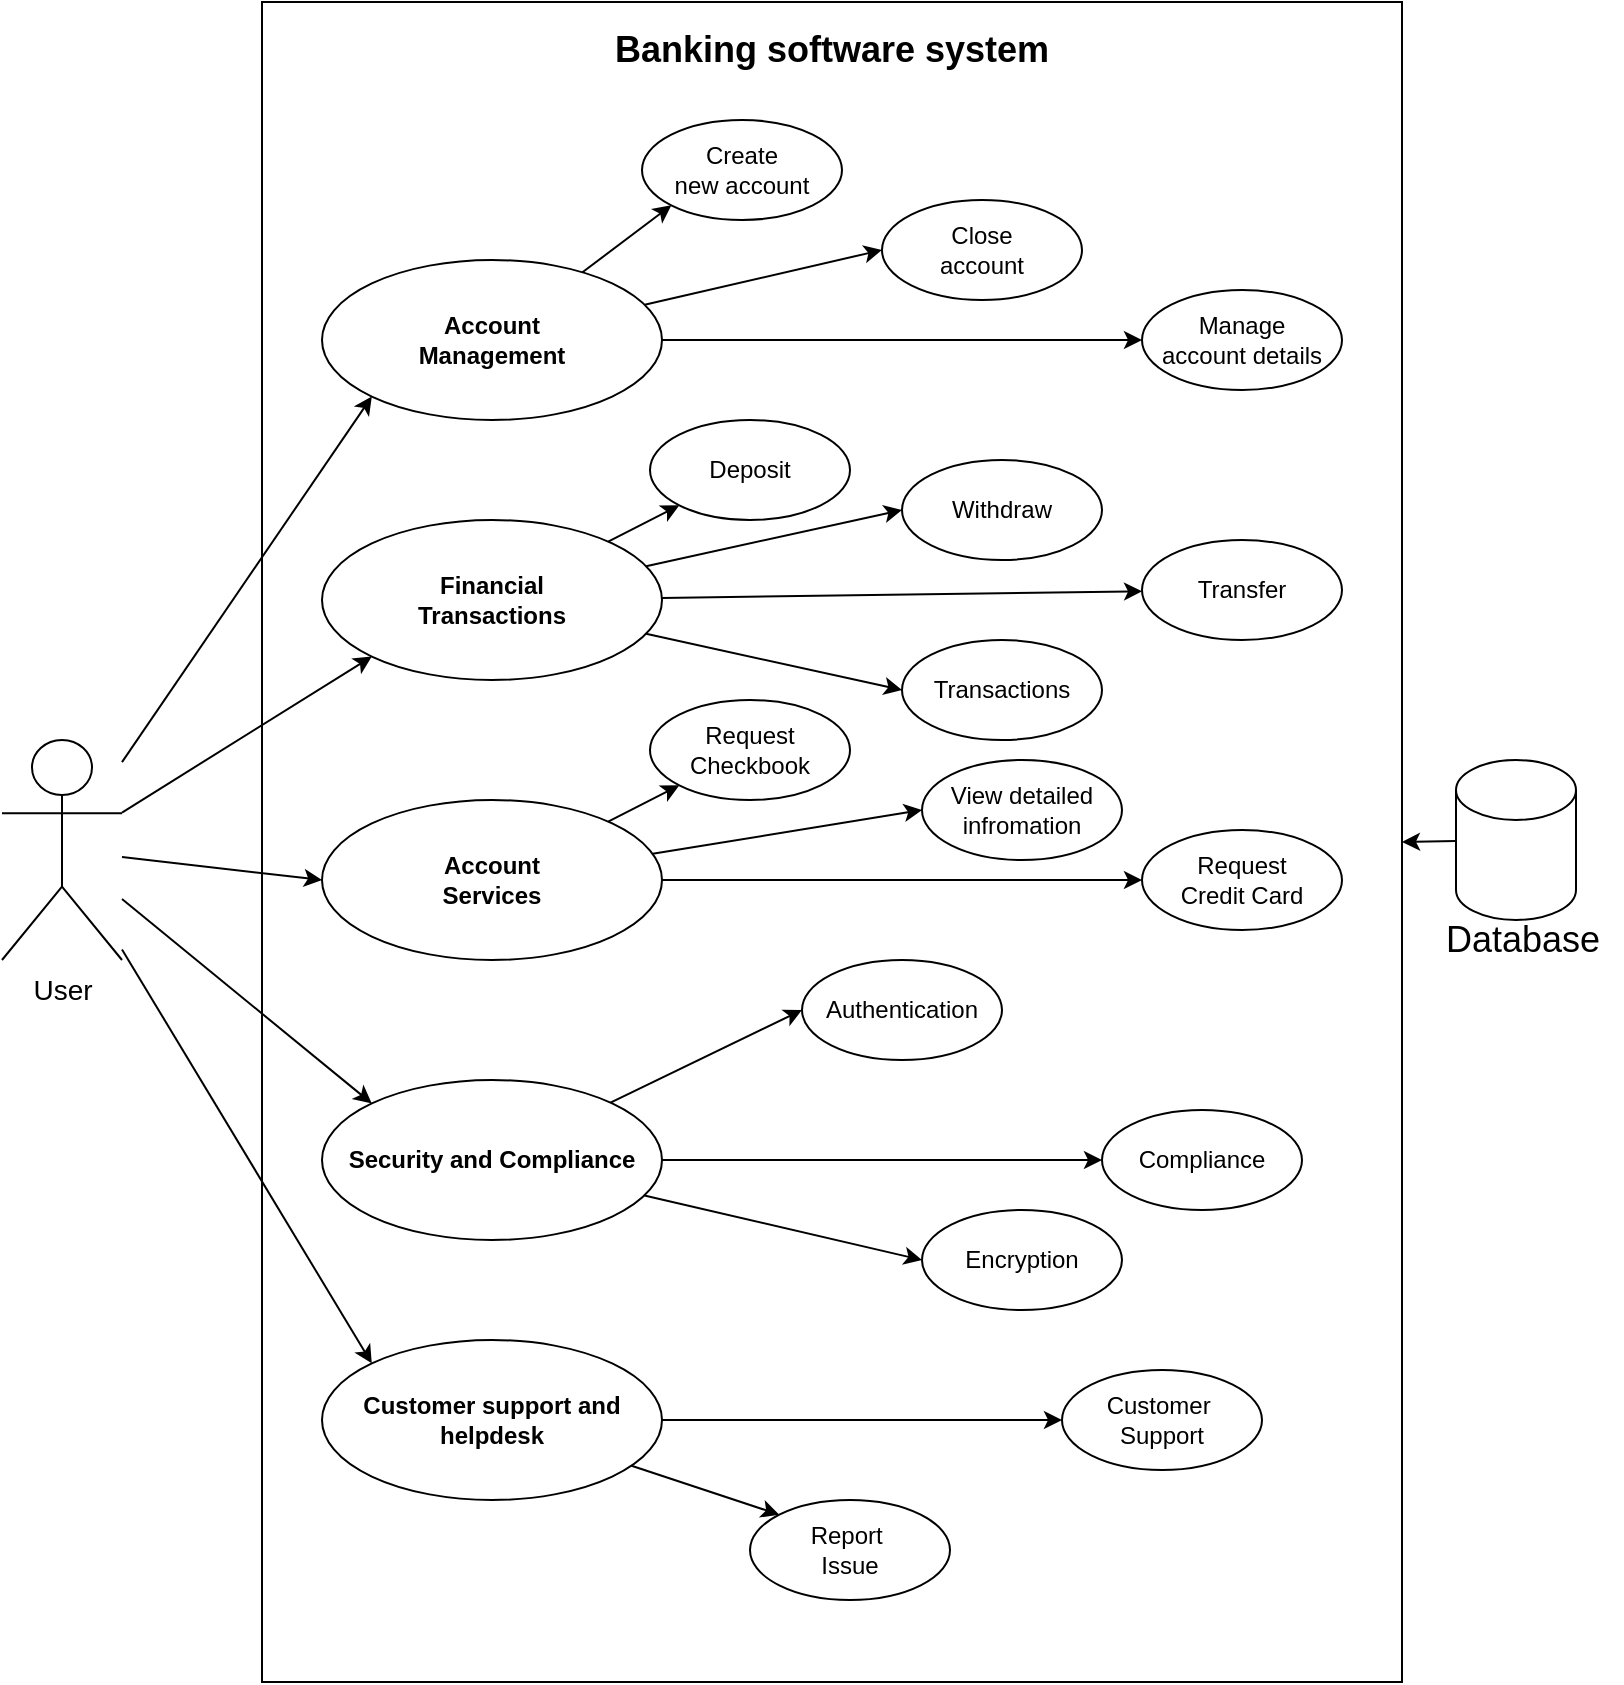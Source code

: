 <mxfile version="20.2.3" type="device" pages="4"><diagram id="OqVmISM7PRFVi9gvBmAN" name="Page-1"><mxGraphModel dx="1887" dy="1180" grid="1" gridSize="10" guides="1" tooltips="1" connect="1" arrows="1" fold="1" page="1" pageScale="1" pageWidth="827" pageHeight="1169" math="0" shadow="0"><root><mxCell id="0"/><mxCell id="1" parent="0"/><mxCell id="FVhV5xbqDRZ1bJSy8T1j-39" value="" style="rounded=0;whiteSpace=wrap;html=1;" vertex="1" parent="1"><mxGeometry x="138" y="31" width="570" height="840" as="geometry"/></mxCell><mxCell id="FVhV5xbqDRZ1bJSy8T1j-22" style="rounded=0;orthogonalLoop=1;jettySize=auto;html=1;entryX=0;entryY=1;entryDx=0;entryDy=0;" edge="1" parent="1" source="FVhV5xbqDRZ1bJSy8T1j-1" target="FVhV5xbqDRZ1bJSy8T1j-3"><mxGeometry relative="1" as="geometry"/></mxCell><mxCell id="FVhV5xbqDRZ1bJSy8T1j-23" style="rounded=0;orthogonalLoop=1;jettySize=auto;html=1;entryX=0;entryY=0.5;entryDx=0;entryDy=0;" edge="1" parent="1" source="FVhV5xbqDRZ1bJSy8T1j-1" target="FVhV5xbqDRZ1bJSy8T1j-2"><mxGeometry relative="1" as="geometry"/></mxCell><mxCell id="FVhV5xbqDRZ1bJSy8T1j-24" style="rounded=0;orthogonalLoop=1;jettySize=auto;html=1;entryX=0;entryY=0.5;entryDx=0;entryDy=0;" edge="1" parent="1" source="FVhV5xbqDRZ1bJSy8T1j-1" target="FVhV5xbqDRZ1bJSy8T1j-9"><mxGeometry relative="1" as="geometry"/></mxCell><mxCell id="FVhV5xbqDRZ1bJSy8T1j-1" value="&lt;b&gt;Account &lt;br&gt;Management&lt;/b&gt;" style="ellipse;whiteSpace=wrap;html=1;" vertex="1" parent="1"><mxGeometry x="168" y="160" width="170" height="80" as="geometry"/></mxCell><mxCell id="FVhV5xbqDRZ1bJSy8T1j-2" value="Close &lt;br&gt;account" style="ellipse;whiteSpace=wrap;html=1;" vertex="1" parent="1"><mxGeometry x="448" y="130" width="100" height="50" as="geometry"/></mxCell><mxCell id="FVhV5xbqDRZ1bJSy8T1j-3" value="Create &lt;br&gt;new account" style="ellipse;whiteSpace=wrap;html=1;" vertex="1" parent="1"><mxGeometry x="328" y="90" width="100" height="50" as="geometry"/></mxCell><mxCell id="FVhV5xbqDRZ1bJSy8T1j-25" style="edgeStyle=none;rounded=0;orthogonalLoop=1;jettySize=auto;html=1;entryX=0;entryY=1;entryDx=0;entryDy=0;" edge="1" parent="1" source="FVhV5xbqDRZ1bJSy8T1j-4" target="FVhV5xbqDRZ1bJSy8T1j-10"><mxGeometry relative="1" as="geometry"/></mxCell><mxCell id="FVhV5xbqDRZ1bJSy8T1j-26" style="edgeStyle=none;rounded=0;orthogonalLoop=1;jettySize=auto;html=1;" edge="1" parent="1" source="FVhV5xbqDRZ1bJSy8T1j-4" target="FVhV5xbqDRZ1bJSy8T1j-12"><mxGeometry relative="1" as="geometry"/></mxCell><mxCell id="FVhV5xbqDRZ1bJSy8T1j-27" style="edgeStyle=none;rounded=0;orthogonalLoop=1;jettySize=auto;html=1;entryX=0;entryY=0.5;entryDx=0;entryDy=0;" edge="1" parent="1" source="FVhV5xbqDRZ1bJSy8T1j-4" target="FVhV5xbqDRZ1bJSy8T1j-13"><mxGeometry relative="1" as="geometry"/></mxCell><mxCell id="FVhV5xbqDRZ1bJSy8T1j-28" style="edgeStyle=none;rounded=0;orthogonalLoop=1;jettySize=auto;html=1;entryX=0;entryY=0.5;entryDx=0;entryDy=0;" edge="1" parent="1" source="FVhV5xbqDRZ1bJSy8T1j-4" target="FVhV5xbqDRZ1bJSy8T1j-11"><mxGeometry relative="1" as="geometry"/></mxCell><mxCell id="FVhV5xbqDRZ1bJSy8T1j-4" value="&lt;b&gt;Financial &lt;br&gt;Transactions&lt;/b&gt;" style="ellipse;whiteSpace=wrap;html=1;" vertex="1" parent="1"><mxGeometry x="168" y="290" width="170" height="80" as="geometry"/></mxCell><mxCell id="FVhV5xbqDRZ1bJSy8T1j-29" style="edgeStyle=none;rounded=0;orthogonalLoop=1;jettySize=auto;html=1;entryX=0;entryY=1;entryDx=0;entryDy=0;" edge="1" parent="1" source="FVhV5xbqDRZ1bJSy8T1j-5" target="FVhV5xbqDRZ1bJSy8T1j-14"><mxGeometry relative="1" as="geometry"/></mxCell><mxCell id="FVhV5xbqDRZ1bJSy8T1j-30" style="edgeStyle=none;rounded=0;orthogonalLoop=1;jettySize=auto;html=1;entryX=0;entryY=0.5;entryDx=0;entryDy=0;" edge="1" parent="1" source="FVhV5xbqDRZ1bJSy8T1j-5" target="FVhV5xbqDRZ1bJSy8T1j-16"><mxGeometry relative="1" as="geometry"/></mxCell><mxCell id="FVhV5xbqDRZ1bJSy8T1j-31" style="edgeStyle=none;rounded=0;orthogonalLoop=1;jettySize=auto;html=1;entryX=0;entryY=0.5;entryDx=0;entryDy=0;" edge="1" parent="1" source="FVhV5xbqDRZ1bJSy8T1j-5" target="FVhV5xbqDRZ1bJSy8T1j-15"><mxGeometry relative="1" as="geometry"/></mxCell><mxCell id="FVhV5xbqDRZ1bJSy8T1j-5" value="&lt;b&gt;Account &lt;br&gt;Services&lt;/b&gt;" style="ellipse;whiteSpace=wrap;html=1;" vertex="1" parent="1"><mxGeometry x="168" y="430" width="170" height="80" as="geometry"/></mxCell><mxCell id="FVhV5xbqDRZ1bJSy8T1j-32" style="edgeStyle=none;rounded=0;orthogonalLoop=1;jettySize=auto;html=1;entryX=0;entryY=0.5;entryDx=0;entryDy=0;" edge="1" parent="1" source="FVhV5xbqDRZ1bJSy8T1j-6" target="FVhV5xbqDRZ1bJSy8T1j-17"><mxGeometry relative="1" as="geometry"><mxPoint x="388" y="520" as="targetPoint"/></mxGeometry></mxCell><mxCell id="FVhV5xbqDRZ1bJSy8T1j-33" style="edgeStyle=none;rounded=0;orthogonalLoop=1;jettySize=auto;html=1;entryX=0;entryY=0.5;entryDx=0;entryDy=0;" edge="1" parent="1" source="FVhV5xbqDRZ1bJSy8T1j-6" target="FVhV5xbqDRZ1bJSy8T1j-19"><mxGeometry relative="1" as="geometry"/></mxCell><mxCell id="FVhV5xbqDRZ1bJSy8T1j-34" style="edgeStyle=none;rounded=0;orthogonalLoop=1;jettySize=auto;html=1;entryX=0;entryY=0.5;entryDx=0;entryDy=0;" edge="1" parent="1" source="FVhV5xbqDRZ1bJSy8T1j-6" target="FVhV5xbqDRZ1bJSy8T1j-18"><mxGeometry relative="1" as="geometry"/></mxCell><mxCell id="FVhV5xbqDRZ1bJSy8T1j-6" value="&lt;b&gt;Security and Compliance&lt;/b&gt;" style="ellipse;whiteSpace=wrap;html=1;" vertex="1" parent="1"><mxGeometry x="168" y="570" width="170" height="80" as="geometry"/></mxCell><mxCell id="FVhV5xbqDRZ1bJSy8T1j-35" style="edgeStyle=none;rounded=0;orthogonalLoop=1;jettySize=auto;html=1;entryX=0;entryY=0.5;entryDx=0;entryDy=0;" edge="1" parent="1" source="FVhV5xbqDRZ1bJSy8T1j-7" target="FVhV5xbqDRZ1bJSy8T1j-20"><mxGeometry relative="1" as="geometry"><mxPoint x="548" y="740" as="targetPoint"/></mxGeometry></mxCell><mxCell id="FVhV5xbqDRZ1bJSy8T1j-36" style="edgeStyle=none;rounded=0;orthogonalLoop=1;jettySize=auto;html=1;entryX=0;entryY=0;entryDx=0;entryDy=0;" edge="1" parent="1" source="FVhV5xbqDRZ1bJSy8T1j-7" target="FVhV5xbqDRZ1bJSy8T1j-21"><mxGeometry relative="1" as="geometry"/></mxCell><mxCell id="FVhV5xbqDRZ1bJSy8T1j-7" value="&lt;b&gt;Customer support and helpdesk&lt;/b&gt;" style="ellipse;whiteSpace=wrap;html=1;" vertex="1" parent="1"><mxGeometry x="168" y="700" width="170" height="80" as="geometry"/></mxCell><mxCell id="FVhV5xbqDRZ1bJSy8T1j-9" value="Manage &lt;br&gt;account details" style="ellipse;whiteSpace=wrap;html=1;" vertex="1" parent="1"><mxGeometry x="578" y="175" width="100" height="50" as="geometry"/></mxCell><mxCell id="FVhV5xbqDRZ1bJSy8T1j-10" value="Deposit" style="ellipse;whiteSpace=wrap;html=1;" vertex="1" parent="1"><mxGeometry x="332" y="240" width="100" height="50" as="geometry"/></mxCell><mxCell id="FVhV5xbqDRZ1bJSy8T1j-11" value="Withdraw" style="ellipse;whiteSpace=wrap;html=1;" vertex="1" parent="1"><mxGeometry x="458" y="260" width="100" height="50" as="geometry"/></mxCell><mxCell id="FVhV5xbqDRZ1bJSy8T1j-12" value="Transfer&lt;span style=&quot;color: rgba(0, 0, 0, 0); font-family: monospace; font-size: 0px; text-align: start;&quot;&gt;%3CmxGraphModel%3E%3Croot%3E%3CmxCell%20id%3D%220%22%2F%3E%3CmxCell%20id%3D%221%22%20parent%3D%220%22%2F%3E%3CmxCell%20id%3D%222%22%20value%3D%22Withdraw%22%20style%3D%22ellipse%3BwhiteSpace%3Dwrap%3Bhtml%3D1%3B%22%20vertex%3D%221%22%20parent%3D%221%22%3E%3CmxGeometry%20x%3D%22540%22%20y%3D%22300%22%20width%3D%22100%22%20height%3D%2250%22%20as%3D%22geometry%22%2F%3E%3C%2FmxCell%3E%3C%2Froot%3E%3C%2FmxGraphModel%3E&lt;/span&gt;" style="ellipse;whiteSpace=wrap;html=1;" vertex="1" parent="1"><mxGeometry x="578" y="300" width="100" height="50" as="geometry"/></mxCell><mxCell id="FVhV5xbqDRZ1bJSy8T1j-13" value="Transactions" style="ellipse;whiteSpace=wrap;html=1;" vertex="1" parent="1"><mxGeometry x="458" y="350" width="100" height="50" as="geometry"/></mxCell><mxCell id="FVhV5xbqDRZ1bJSy8T1j-14" value="Request Checkbook" style="ellipse;whiteSpace=wrap;html=1;" vertex="1" parent="1"><mxGeometry x="332" y="380" width="100" height="50" as="geometry"/></mxCell><mxCell id="FVhV5xbqDRZ1bJSy8T1j-15" value="Request &lt;br&gt;Credit Card" style="ellipse;whiteSpace=wrap;html=1;" vertex="1" parent="1"><mxGeometry x="578" y="445" width="100" height="50" as="geometry"/></mxCell><mxCell id="FVhV5xbqDRZ1bJSy8T1j-16" value="View detailed infromation" style="ellipse;whiteSpace=wrap;html=1;" vertex="1" parent="1"><mxGeometry x="468" y="410" width="100" height="50" as="geometry"/></mxCell><mxCell id="FVhV5xbqDRZ1bJSy8T1j-17" value="Authentication" style="ellipse;whiteSpace=wrap;html=1;" vertex="1" parent="1"><mxGeometry x="408" y="510" width="100" height="50" as="geometry"/></mxCell><mxCell id="FVhV5xbqDRZ1bJSy8T1j-18" value="Compliance" style="ellipse;whiteSpace=wrap;html=1;" vertex="1" parent="1"><mxGeometry x="558" y="585" width="100" height="50" as="geometry"/></mxCell><mxCell id="FVhV5xbqDRZ1bJSy8T1j-19" value="Encryption" style="ellipse;whiteSpace=wrap;html=1;" vertex="1" parent="1"><mxGeometry x="468" y="635" width="100" height="50" as="geometry"/></mxCell><mxCell id="FVhV5xbqDRZ1bJSy8T1j-20" value="Customer&amp;nbsp;&lt;br&gt;Support" style="ellipse;whiteSpace=wrap;html=1;" vertex="1" parent="1"><mxGeometry x="538" y="715" width="100" height="50" as="geometry"/></mxCell><mxCell id="FVhV5xbqDRZ1bJSy8T1j-21" value="Report&amp;nbsp;&lt;br&gt;Issue" style="ellipse;whiteSpace=wrap;html=1;" vertex="1" parent="1"><mxGeometry x="382" y="780" width="100" height="50" as="geometry"/></mxCell><mxCell id="FVhV5xbqDRZ1bJSy8T1j-44" style="edgeStyle=none;rounded=0;orthogonalLoop=1;jettySize=auto;html=1;entryX=0;entryY=1;entryDx=0;entryDy=0;fontSize=18;" edge="1" parent="1" source="FVhV5xbqDRZ1bJSy8T1j-40" target="FVhV5xbqDRZ1bJSy8T1j-1"><mxGeometry relative="1" as="geometry"/></mxCell><mxCell id="FVhV5xbqDRZ1bJSy8T1j-45" style="edgeStyle=none;rounded=0;orthogonalLoop=1;jettySize=auto;html=1;entryX=0;entryY=1;entryDx=0;entryDy=0;fontSize=18;" edge="1" parent="1" source="FVhV5xbqDRZ1bJSy8T1j-40" target="FVhV5xbqDRZ1bJSy8T1j-4"><mxGeometry relative="1" as="geometry"/></mxCell><mxCell id="FVhV5xbqDRZ1bJSy8T1j-46" style="edgeStyle=none;rounded=0;orthogonalLoop=1;jettySize=auto;html=1;entryX=0;entryY=0.5;entryDx=0;entryDy=0;fontSize=18;" edge="1" parent="1" source="FVhV5xbqDRZ1bJSy8T1j-40" target="FVhV5xbqDRZ1bJSy8T1j-5"><mxGeometry relative="1" as="geometry"/></mxCell><mxCell id="FVhV5xbqDRZ1bJSy8T1j-47" style="edgeStyle=none;rounded=0;orthogonalLoop=1;jettySize=auto;html=1;entryX=0;entryY=0;entryDx=0;entryDy=0;fontSize=18;" edge="1" parent="1" source="FVhV5xbqDRZ1bJSy8T1j-40" target="FVhV5xbqDRZ1bJSy8T1j-6"><mxGeometry relative="1" as="geometry"/></mxCell><mxCell id="FVhV5xbqDRZ1bJSy8T1j-48" style="edgeStyle=none;rounded=0;orthogonalLoop=1;jettySize=auto;html=1;entryX=0;entryY=0;entryDx=0;entryDy=0;fontSize=18;" edge="1" parent="1" source="FVhV5xbqDRZ1bJSy8T1j-40" target="FVhV5xbqDRZ1bJSy8T1j-7"><mxGeometry relative="1" as="geometry"/></mxCell><mxCell id="FVhV5xbqDRZ1bJSy8T1j-40" value="&lt;font style=&quot;font-size: 14px;&quot;&gt;User&lt;/font&gt;" style="shape=umlActor;verticalLabelPosition=bottom;verticalAlign=top;html=1;outlineConnect=0;" vertex="1" parent="1"><mxGeometry x="8" y="400" width="60" height="110" as="geometry"/></mxCell><mxCell id="FVhV5xbqDRZ1bJSy8T1j-43" value="&lt;b&gt;&lt;font style=&quot;font-size: 18px;&quot;&gt;Banking software system&lt;/font&gt;&lt;/b&gt;" style="text;html=1;strokeColor=none;fillColor=none;align=center;verticalAlign=middle;whiteSpace=wrap;rounded=0;" vertex="1" parent="1"><mxGeometry x="258" y="40" width="330" height="30" as="geometry"/></mxCell><mxCell id="FVhV5xbqDRZ1bJSy8T1j-50" value="" style="edgeStyle=none;rounded=0;orthogonalLoop=1;jettySize=auto;html=1;fontSize=18;entryX=1;entryY=0.5;entryDx=0;entryDy=0;" edge="1" parent="1" source="FVhV5xbqDRZ1bJSy8T1j-49" target="FVhV5xbqDRZ1bJSy8T1j-39"><mxGeometry relative="1" as="geometry"/></mxCell><mxCell id="FVhV5xbqDRZ1bJSy8T1j-49" value="" style="shape=cylinder3;whiteSpace=wrap;html=1;boundedLbl=1;backgroundOutline=1;size=15;fontSize=18;" vertex="1" parent="1"><mxGeometry x="735" y="410" width="60" height="80" as="geometry"/></mxCell><mxCell id="FVhV5xbqDRZ1bJSy8T1j-51" value="Database" style="text;html=1;align=center;verticalAlign=middle;resizable=0;points=[];autosize=1;strokeColor=none;fillColor=none;fontSize=18;" vertex="1" parent="1"><mxGeometry x="718" y="480" width="100" height="40" as="geometry"/></mxCell></root></mxGraphModel></diagram><diagram id="VfqD_zOCH8Nekvq8KwRN" name="Page-2"><mxGraphModel dx="2018" dy="1298" grid="1" gridSize="10" guides="1" tooltips="1" connect="1" arrows="1" fold="1" page="1" pageScale="1" pageWidth="1169" pageHeight="827" math="0" shadow="0"><root><mxCell id="0"/><mxCell id="1" parent="0"/><mxCell id="Bo9V4mqFM2cWyoE2aUmV-1" value="BankAccount " style="shape=table;startSize=30;container=1;collapsible=1;childLayout=tableLayout;fixedRows=1;rowLines=0;fontStyle=1;align=center;resizeLast=1;fontSize=14;" vertex="1" parent="1"><mxGeometry x="510" y="100" width="240" height="260" as="geometry"/></mxCell><mxCell id="Bo9V4mqFM2cWyoE2aUmV-2" value="" style="shape=tableRow;horizontal=0;startSize=0;swimlaneHead=0;swimlaneBody=0;fillColor=none;collapsible=0;dropTarget=0;points=[[0,0.5],[1,0.5]];portConstraint=eastwest;top=0;left=0;right=0;bottom=1;fontSize=14;" vertex="1" parent="Bo9V4mqFM2cWyoE2aUmV-1"><mxGeometry y="30" width="240" height="30" as="geometry"/></mxCell><mxCell id="Bo9V4mqFM2cWyoE2aUmV-3" value="PK" style="shape=partialRectangle;connectable=0;fillColor=none;top=0;left=0;bottom=0;right=0;fontStyle=1;overflow=hidden;fontSize=14;" vertex="1" parent="Bo9V4mqFM2cWyoE2aUmV-2"><mxGeometry width="30" height="30" as="geometry"><mxRectangle width="30" height="30" as="alternateBounds"/></mxGeometry></mxCell><mxCell id="Bo9V4mqFM2cWyoE2aUmV-4" value=" accountNumber INT" style="shape=partialRectangle;connectable=0;fillColor=none;top=0;left=0;bottom=0;right=0;align=left;spacingLeft=6;fontStyle=5;overflow=hidden;fontSize=14;" vertex="1" parent="Bo9V4mqFM2cWyoE2aUmV-2"><mxGeometry x="30" width="210" height="30" as="geometry"><mxRectangle width="210" height="30" as="alternateBounds"/></mxGeometry></mxCell><mxCell id="Bo9V4mqFM2cWyoE2aUmV-5" value="" style="shape=tableRow;horizontal=0;startSize=0;swimlaneHead=0;swimlaneBody=0;fillColor=none;collapsible=0;dropTarget=0;points=[[0,0.5],[1,0.5]];portConstraint=eastwest;top=0;left=0;right=0;bottom=0;fontSize=14;" vertex="1" parent="Bo9V4mqFM2cWyoE2aUmV-1"><mxGeometry y="60" width="240" height="190" as="geometry"/></mxCell><mxCell id="Bo9V4mqFM2cWyoE2aUmV-6" value="" style="shape=partialRectangle;connectable=0;fillColor=none;top=0;left=0;bottom=0;right=0;editable=1;overflow=hidden;fontSize=14;" vertex="1" parent="Bo9V4mqFM2cWyoE2aUmV-5"><mxGeometry width="30" height="190" as="geometry"><mxRectangle width="30" height="190" as="alternateBounds"/></mxGeometry></mxCell><mxCell id="Bo9V4mqFM2cWyoE2aUmV-7" value="  name VARCHAR(255)&#10;  email VARCHAR(255)&#10;  phone VARCHAR(20)&#10;  address VARCHAR(255)&#10;  username VARCHAR(50)&#10;  password VARCHAR(50)&#10;  city VARCHAR(100)&#10;  zipcode VARCHAR(20)&#10;  accountType VARCHAR(50)&#10;  balance DOUBLE&#10;  encryption BOOLEAN" style="shape=partialRectangle;connectable=0;fillColor=none;top=0;left=0;bottom=0;right=0;align=left;spacingLeft=6;overflow=hidden;fontSize=14;" vertex="1" parent="Bo9V4mqFM2cWyoE2aUmV-5"><mxGeometry x="30" width="210" height="190" as="geometry"><mxRectangle width="210" height="190" as="alternateBounds"/></mxGeometry></mxCell><mxCell id="Bo9V4mqFM2cWyoE2aUmV-15" value="Transaction " style="shape=table;startSize=30;container=1;collapsible=1;childLayout=tableLayout;fixedRows=1;rowLines=0;fontStyle=1;align=center;resizeLast=1;fontSize=14;" vertex="1" parent="1"><mxGeometry x="120" y="100" width="260" height="150" as="geometry"/></mxCell><mxCell id="Bo9V4mqFM2cWyoE2aUmV-16" value="" style="shape=tableRow;horizontal=0;startSize=0;swimlaneHead=0;swimlaneBody=0;fillColor=none;collapsible=0;dropTarget=0;points=[[0,0.5],[1,0.5]];portConstraint=eastwest;top=0;left=0;right=0;bottom=1;fontSize=14;" vertex="1" parent="Bo9V4mqFM2cWyoE2aUmV-15"><mxGeometry y="30" width="260" height="30" as="geometry"/></mxCell><mxCell id="Bo9V4mqFM2cWyoE2aUmV-17" value="PK" style="shape=partialRectangle;connectable=0;fillColor=none;top=0;left=0;bottom=0;right=0;fontStyle=1;overflow=hidden;fontSize=14;" vertex="1" parent="Bo9V4mqFM2cWyoE2aUmV-16"><mxGeometry width="30" height="30" as="geometry"><mxRectangle width="30" height="30" as="alternateBounds"/></mxGeometry></mxCell><mxCell id="Bo9V4mqFM2cWyoE2aUmV-18" value="transaction_id INT" style="shape=partialRectangle;connectable=0;fillColor=none;top=0;left=0;bottom=0;right=0;align=left;spacingLeft=6;fontStyle=5;overflow=hidden;fontSize=14;" vertex="1" parent="Bo9V4mqFM2cWyoE2aUmV-16"><mxGeometry x="30" width="230" height="30" as="geometry"><mxRectangle width="230" height="30" as="alternateBounds"/></mxGeometry></mxCell><mxCell id="Bo9V4mqFM2cWyoE2aUmV-19" value="" style="shape=tableRow;horizontal=0;startSize=0;swimlaneHead=0;swimlaneBody=0;fillColor=none;collapsible=0;dropTarget=0;points=[[0,0.5],[1,0.5]];portConstraint=eastwest;top=0;left=0;right=0;bottom=0;fontSize=14;" vertex="1" parent="Bo9V4mqFM2cWyoE2aUmV-15"><mxGeometry y="60" width="260" height="90" as="geometry"/></mxCell><mxCell id="Bo9V4mqFM2cWyoE2aUmV-20" value="" style="shape=partialRectangle;connectable=0;fillColor=none;top=0;left=0;bottom=0;right=0;editable=1;overflow=hidden;fontSize=14;" vertex="1" parent="Bo9V4mqFM2cWyoE2aUmV-19"><mxGeometry width="30" height="90" as="geometry"><mxRectangle width="30" height="90" as="alternateBounds"/></mxGeometry></mxCell><mxCell id="Bo9V4mqFM2cWyoE2aUmV-21" value="  accountNumber INT&#10;  amount DOUBLE&#10;  transaction_date DATE&#10;  transaction_type VARCHAR(50)" style="shape=partialRectangle;connectable=0;fillColor=none;top=0;left=0;bottom=0;right=0;align=left;spacingLeft=6;overflow=hidden;fontSize=14;" vertex="1" parent="Bo9V4mqFM2cWyoE2aUmV-19"><mxGeometry x="30" width="230" height="90" as="geometry"><mxRectangle width="230" height="90" as="alternateBounds"/></mxGeometry></mxCell><mxCell id="Bo9V4mqFM2cWyoE2aUmV-22" value="Transfer" style="shape=table;startSize=30;container=1;collapsible=1;childLayout=tableLayout;fixedRows=1;rowLines=0;fontStyle=1;align=center;resizeLast=1;fontSize=14;" vertex="1" parent="1"><mxGeometry x="870" y="100" width="260" height="150" as="geometry"/></mxCell><mxCell id="Bo9V4mqFM2cWyoE2aUmV-23" value="" style="shape=tableRow;horizontal=0;startSize=0;swimlaneHead=0;swimlaneBody=0;fillColor=none;collapsible=0;dropTarget=0;points=[[0,0.5],[1,0.5]];portConstraint=eastwest;top=0;left=0;right=0;bottom=1;fontSize=14;" vertex="1" parent="Bo9V4mqFM2cWyoE2aUmV-22"><mxGeometry y="30" width="260" height="30" as="geometry"/></mxCell><mxCell id="Bo9V4mqFM2cWyoE2aUmV-24" value="PK" style="shape=partialRectangle;connectable=0;fillColor=none;top=0;left=0;bottom=0;right=0;fontStyle=1;overflow=hidden;fontSize=14;" vertex="1" parent="Bo9V4mqFM2cWyoE2aUmV-23"><mxGeometry width="30" height="30" as="geometry"><mxRectangle width="30" height="30" as="alternateBounds"/></mxGeometry></mxCell><mxCell id="Bo9V4mqFM2cWyoE2aUmV-25" value="transferID INT" style="shape=partialRectangle;connectable=0;fillColor=none;top=0;left=0;bottom=0;right=0;align=left;spacingLeft=6;fontStyle=5;overflow=hidden;fontSize=14;" vertex="1" parent="Bo9V4mqFM2cWyoE2aUmV-23"><mxGeometry x="30" width="230" height="30" as="geometry"><mxRectangle width="230" height="30" as="alternateBounds"/></mxGeometry></mxCell><mxCell id="Bo9V4mqFM2cWyoE2aUmV-26" value="" style="shape=tableRow;horizontal=0;startSize=0;swimlaneHead=0;swimlaneBody=0;fillColor=none;collapsible=0;dropTarget=0;points=[[0,0.5],[1,0.5]];portConstraint=eastwest;top=0;left=0;right=0;bottom=0;fontSize=14;" vertex="1" parent="Bo9V4mqFM2cWyoE2aUmV-22"><mxGeometry y="60" width="260" height="90" as="geometry"/></mxCell><mxCell id="Bo9V4mqFM2cWyoE2aUmV-27" value="" style="shape=partialRectangle;connectable=0;fillColor=none;top=0;left=0;bottom=0;right=0;editable=1;overflow=hidden;fontSize=14;" vertex="1" parent="Bo9V4mqFM2cWyoE2aUmV-26"><mxGeometry width="30" height="90" as="geometry"><mxRectangle width="30" height="90" as="alternateBounds"/></mxGeometry></mxCell><mxCell id="Bo9V4mqFM2cWyoE2aUmV-28" value="  senderAccountNo INT&#10;  receiverAccountNo INT&#10;  amount DOUBLE&#10;  date DATE" style="shape=partialRectangle;connectable=0;fillColor=none;top=0;left=0;bottom=0;right=0;align=left;spacingLeft=6;overflow=hidden;fontSize=14;" vertex="1" parent="Bo9V4mqFM2cWyoE2aUmV-26"><mxGeometry x="30" width="230" height="90" as="geometry"><mxRectangle width="230" height="90" as="alternateBounds"/></mxGeometry></mxCell><mxCell id="Bo9V4mqFM2cWyoE2aUmV-29" value="RecurringPayments " style="shape=table;startSize=30;container=1;collapsible=1;childLayout=tableLayout;fixedRows=1;rowLines=0;fontStyle=1;align=center;resizeLast=1;fontSize=14;" vertex="1" parent="1"><mxGeometry x="500" y="450" width="260" height="150" as="geometry"/></mxCell><mxCell id="Bo9V4mqFM2cWyoE2aUmV-30" value="" style="shape=tableRow;horizontal=0;startSize=0;swimlaneHead=0;swimlaneBody=0;fillColor=none;collapsible=0;dropTarget=0;points=[[0,0.5],[1,0.5]];portConstraint=eastwest;top=0;left=0;right=0;bottom=1;fontSize=14;" vertex="1" parent="Bo9V4mqFM2cWyoE2aUmV-29"><mxGeometry y="30" width="260" height="30" as="geometry"/></mxCell><mxCell id="Bo9V4mqFM2cWyoE2aUmV-31" value="PK" style="shape=partialRectangle;connectable=0;fillColor=none;top=0;left=0;bottom=0;right=0;fontStyle=1;overflow=hidden;fontSize=14;" vertex="1" parent="Bo9V4mqFM2cWyoE2aUmV-30"><mxGeometry width="30" height="30" as="geometry"><mxRectangle width="30" height="30" as="alternateBounds"/></mxGeometry></mxCell><mxCell id="Bo9V4mqFM2cWyoE2aUmV-32" value="  payment_id INT" style="shape=partialRectangle;connectable=0;fillColor=none;top=0;left=0;bottom=0;right=0;align=left;spacingLeft=6;fontStyle=5;overflow=hidden;fontSize=14;" vertex="1" parent="Bo9V4mqFM2cWyoE2aUmV-30"><mxGeometry x="30" width="230" height="30" as="geometry"><mxRectangle width="230" height="30" as="alternateBounds"/></mxGeometry></mxCell><mxCell id="Bo9V4mqFM2cWyoE2aUmV-33" value="" style="shape=tableRow;horizontal=0;startSize=0;swimlaneHead=0;swimlaneBody=0;fillColor=none;collapsible=0;dropTarget=0;points=[[0,0.5],[1,0.5]];portConstraint=eastwest;top=0;left=0;right=0;bottom=0;fontSize=14;" vertex="1" parent="Bo9V4mqFM2cWyoE2aUmV-29"><mxGeometry y="60" width="260" height="90" as="geometry"/></mxCell><mxCell id="Bo9V4mqFM2cWyoE2aUmV-34" value="" style="shape=partialRectangle;connectable=0;fillColor=none;top=0;left=0;bottom=0;right=0;editable=1;overflow=hidden;fontSize=14;" vertex="1" parent="Bo9V4mqFM2cWyoE2aUmV-33"><mxGeometry width="30" height="90" as="geometry"><mxRectangle width="30" height="90" as="alternateBounds"/></mxGeometry></mxCell><mxCell id="Bo9V4mqFM2cWyoE2aUmV-35" value="  accountName VARCHAR(255)&#10;  toAccount VARCHAR(255)&#10;  amount DOUBLE&#10;  intervalInDays INT" style="shape=partialRectangle;connectable=0;fillColor=none;top=0;left=0;bottom=0;right=0;align=left;spacingLeft=6;overflow=hidden;fontSize=14;" vertex="1" parent="Bo9V4mqFM2cWyoE2aUmV-33"><mxGeometry x="30" width="230" height="90" as="geometry"><mxRectangle width="230" height="90" as="alternateBounds"/></mxGeometry></mxCell><mxCell id="Bo9V4mqFM2cWyoE2aUmV-36" value="Query " style="shape=table;startSize=30;container=1;collapsible=1;childLayout=tableLayout;fixedRows=1;rowLines=0;fontStyle=1;align=center;resizeLast=1;fontSize=14;" vertex="1" parent="1"><mxGeometry x="120" y="450" width="260" height="150" as="geometry"/></mxCell><mxCell id="Bo9V4mqFM2cWyoE2aUmV-37" value="" style="shape=tableRow;horizontal=0;startSize=0;swimlaneHead=0;swimlaneBody=0;fillColor=none;collapsible=0;dropTarget=0;points=[[0,0.5],[1,0.5]];portConstraint=eastwest;top=0;left=0;right=0;bottom=1;fontSize=14;" vertex="1" parent="Bo9V4mqFM2cWyoE2aUmV-36"><mxGeometry y="30" width="260" height="30" as="geometry"/></mxCell><mxCell id="Bo9V4mqFM2cWyoE2aUmV-38" value="PK" style="shape=partialRectangle;connectable=0;fillColor=none;top=0;left=0;bottom=0;right=0;fontStyle=1;overflow=hidden;fontSize=14;" vertex="1" parent="Bo9V4mqFM2cWyoE2aUmV-37"><mxGeometry width="30" height="30" as="geometry"><mxRectangle width="30" height="30" as="alternateBounds"/></mxGeometry></mxCell><mxCell id="Bo9V4mqFM2cWyoE2aUmV-39" value="queryID INT" style="shape=partialRectangle;connectable=0;fillColor=none;top=0;left=0;bottom=0;right=0;align=left;spacingLeft=6;fontStyle=5;overflow=hidden;fontSize=14;" vertex="1" parent="Bo9V4mqFM2cWyoE2aUmV-37"><mxGeometry x="30" width="230" height="30" as="geometry"><mxRectangle width="230" height="30" as="alternateBounds"/></mxGeometry></mxCell><mxCell id="Bo9V4mqFM2cWyoE2aUmV-40" value="" style="shape=tableRow;horizontal=0;startSize=0;swimlaneHead=0;swimlaneBody=0;fillColor=none;collapsible=0;dropTarget=0;points=[[0,0.5],[1,0.5]];portConstraint=eastwest;top=0;left=0;right=0;bottom=0;fontSize=14;" vertex="1" parent="Bo9V4mqFM2cWyoE2aUmV-36"><mxGeometry y="60" width="260" height="90" as="geometry"/></mxCell><mxCell id="Bo9V4mqFM2cWyoE2aUmV-41" value="" style="shape=partialRectangle;connectable=0;fillColor=none;top=0;left=0;bottom=0;right=0;editable=1;overflow=hidden;fontSize=14;" vertex="1" parent="Bo9V4mqFM2cWyoE2aUmV-40"><mxGeometry width="30" height="90" as="geometry"><mxRectangle width="30" height="90" as="alternateBounds"/></mxGeometry></mxCell><mxCell id="Bo9V4mqFM2cWyoE2aUmV-42" value="  accountNumber INT&#10;  accountName VARCHAR(255)&#10;  text TEXT&#10;  date DATE" style="shape=partialRectangle;connectable=0;fillColor=none;top=0;left=0;bottom=0;right=0;align=left;spacingLeft=6;overflow=hidden;fontSize=14;" vertex="1" parent="Bo9V4mqFM2cWyoE2aUmV-40"><mxGeometry x="30" width="230" height="90" as="geometry"><mxRectangle width="230" height="90" as="alternateBounds"/></mxGeometry></mxCell><mxCell id="Bo9V4mqFM2cWyoE2aUmV-43" value="Issue " style="shape=table;startSize=30;container=1;collapsible=1;childLayout=tableLayout;fixedRows=1;rowLines=0;fontStyle=1;align=center;resizeLast=1;fontSize=14;" vertex="1" parent="1"><mxGeometry x="870" y="450" width="260" height="150" as="geometry"/></mxCell><mxCell id="Bo9V4mqFM2cWyoE2aUmV-44" value="" style="shape=tableRow;horizontal=0;startSize=0;swimlaneHead=0;swimlaneBody=0;fillColor=none;collapsible=0;dropTarget=0;points=[[0,0.5],[1,0.5]];portConstraint=eastwest;top=0;left=0;right=0;bottom=1;fontSize=14;" vertex="1" parent="Bo9V4mqFM2cWyoE2aUmV-43"><mxGeometry y="30" width="260" height="30" as="geometry"/></mxCell><mxCell id="Bo9V4mqFM2cWyoE2aUmV-45" value="PK" style="shape=partialRectangle;connectable=0;fillColor=none;top=0;left=0;bottom=0;right=0;fontStyle=1;overflow=hidden;fontSize=14;" vertex="1" parent="Bo9V4mqFM2cWyoE2aUmV-44"><mxGeometry width="30" height="30" as="geometry"><mxRectangle width="30" height="30" as="alternateBounds"/></mxGeometry></mxCell><mxCell id="Bo9V4mqFM2cWyoE2aUmV-46" value="issueID INT" style="shape=partialRectangle;connectable=0;fillColor=none;top=0;left=0;bottom=0;right=0;align=left;spacingLeft=6;fontStyle=5;overflow=hidden;fontSize=14;" vertex="1" parent="Bo9V4mqFM2cWyoE2aUmV-44"><mxGeometry x="30" width="230" height="30" as="geometry"><mxRectangle width="230" height="30" as="alternateBounds"/></mxGeometry></mxCell><mxCell id="Bo9V4mqFM2cWyoE2aUmV-47" value="" style="shape=tableRow;horizontal=0;startSize=0;swimlaneHead=0;swimlaneBody=0;fillColor=none;collapsible=0;dropTarget=0;points=[[0,0.5],[1,0.5]];portConstraint=eastwest;top=0;left=0;right=0;bottom=0;fontSize=14;" vertex="1" parent="Bo9V4mqFM2cWyoE2aUmV-43"><mxGeometry y="60" width="260" height="90" as="geometry"/></mxCell><mxCell id="Bo9V4mqFM2cWyoE2aUmV-48" value="" style="shape=partialRectangle;connectable=0;fillColor=none;top=0;left=0;bottom=0;right=0;editable=1;overflow=hidden;fontSize=14;" vertex="1" parent="Bo9V4mqFM2cWyoE2aUmV-47"><mxGeometry width="30" height="90" as="geometry"><mxRectangle width="30" height="90" as="alternateBounds"/></mxGeometry></mxCell><mxCell id="Bo9V4mqFM2cWyoE2aUmV-49" value="  accountNumber INT&#10;  accountName VARCHAR(255)&#10;  text TEXT&#10;  date DATE" style="shape=partialRectangle;connectable=0;fillColor=none;top=0;left=0;bottom=0;right=0;align=left;spacingLeft=6;overflow=hidden;fontSize=14;" vertex="1" parent="Bo9V4mqFM2cWyoE2aUmV-47"><mxGeometry x="30" width="230" height="90" as="geometry"><mxRectangle width="230" height="90" as="alternateBounds"/></mxGeometry></mxCell><mxCell id="Bo9V4mqFM2cWyoE2aUmV-51" value="" style="edgeStyle=entityRelationEdgeStyle;fontSize=12;html=1;endArrow=ERzeroToMany;startArrow=ERmandOne;rounded=0;entryX=1;entryY=0.5;entryDx=0;entryDy=0;exitX=0;exitY=0.5;exitDx=0;exitDy=0;" edge="1" parent="1" source="Bo9V4mqFM2cWyoE2aUmV-5" target="Bo9V4mqFM2cWyoE2aUmV-19"><mxGeometry width="100" height="100" relative="1" as="geometry"><mxPoint x="200" y="250" as="sourcePoint"/><mxPoint x="300" y="150" as="targetPoint"/></mxGeometry></mxCell><mxCell id="Bo9V4mqFM2cWyoE2aUmV-52" value="" style="edgeStyle=entityRelationEdgeStyle;fontSize=12;html=1;endArrow=ERzeroToMany;startArrow=ERmandOne;rounded=0;entryX=1;entryY=0.5;entryDx=0;entryDy=0;exitX=-0.003;exitY=0.897;exitDx=0;exitDy=0;exitPerimeter=0;" edge="1" parent="1" source="Bo9V4mqFM2cWyoE2aUmV-5" target="Bo9V4mqFM2cWyoE2aUmV-40"><mxGeometry width="100" height="100" relative="1" as="geometry"><mxPoint x="520" y="265" as="sourcePoint"/><mxPoint x="390" y="215" as="targetPoint"/></mxGeometry></mxCell><mxCell id="Bo9V4mqFM2cWyoE2aUmV-53" value="" style="edgeStyle=entityRelationEdgeStyle;fontSize=12;html=1;endArrow=ERzeroToMany;startArrow=ERmandOne;rounded=0;entryX=0;entryY=0.5;entryDx=0;entryDy=0;exitX=1.007;exitY=0.899;exitDx=0;exitDy=0;exitPerimeter=0;" edge="1" parent="1" source="Bo9V4mqFM2cWyoE2aUmV-5" target="Bo9V4mqFM2cWyoE2aUmV-47"><mxGeometry width="100" height="100" relative="1" as="geometry"><mxPoint x="519.28" y="340.43" as="sourcePoint"/><mxPoint x="390" y="565.0" as="targetPoint"/></mxGeometry></mxCell><mxCell id="Bo9V4mqFM2cWyoE2aUmV-54" value="" style="edgeStyle=entityRelationEdgeStyle;fontSize=12;html=1;endArrow=ERzeroToMany;startArrow=ERmandOne;rounded=0;entryX=0;entryY=0.5;entryDx=0;entryDy=0;exitX=1;exitY=0.5;exitDx=0;exitDy=0;" edge="1" parent="1" source="Bo9V4mqFM2cWyoE2aUmV-5" target="Bo9V4mqFM2cWyoE2aUmV-26"><mxGeometry width="100" height="100" relative="1" as="geometry"><mxPoint x="761.68" y="340.81" as="sourcePoint"/><mxPoint x="880" y="565.0" as="targetPoint"/></mxGeometry></mxCell><mxCell id="Bo9V4mqFM2cWyoE2aUmV-55" value="" style="fontSize=12;html=1;endArrow=ERzeroToMany;startArrow=ERmandOne;rounded=0;entryX=0.5;entryY=0;entryDx=0;entryDy=0;exitX=0.5;exitY=1;exitDx=0;exitDy=0;" edge="1" parent="1" source="Bo9V4mqFM2cWyoE2aUmV-1" target="Bo9V4mqFM2cWyoE2aUmV-29"><mxGeometry width="100" height="100" relative="1" as="geometry"><mxPoint x="760" y="265" as="sourcePoint"/><mxPoint x="880" y="215" as="targetPoint"/></mxGeometry></mxCell></root></mxGraphModel></diagram><diagram id="noP93feXG-V2H0eAFFRG" name="Page-3"><mxGraphModel dx="2610" dy="927" grid="1" gridSize="10" guides="1" tooltips="1" connect="1" arrows="1" fold="1" page="1" pageScale="1" pageWidth="1169" pageHeight="827" math="0" shadow="0"><root><mxCell id="0"/><mxCell id="1" parent="0"/><mxCell id="ZKwTrFfdiorNpPygx-dZ-1" value="Authentication" style="rounded=0;whiteSpace=wrap;html=1;fontSize=14;" vertex="1" parent="1"><mxGeometry x="60" y="40" width="120" height="60" as="geometry"/></mxCell><mxCell id="ZKwTrFfdiorNpPygx-dZ-2" value="Database" style="rounded=0;whiteSpace=wrap;html=1;fontSize=14;" vertex="1" parent="1"><mxGeometry x="1020" y="40" width="120" height="60" as="geometry"/></mxCell><mxCell id="ZKwTrFfdiorNpPygx-dZ-3" value="BankAccount" style="rounded=0;whiteSpace=wrap;html=1;fontSize=14;" vertex="1" parent="1"><mxGeometry x="210" y="40" width="120" height="60" as="geometry"/></mxCell><mxCell id="ZKwTrFfdiorNpPygx-dZ-4" value="Issue" style="rounded=0;whiteSpace=wrap;html=1;fontSize=14;" vertex="1" parent="1"><mxGeometry x="710" y="40" width="120" height="60" as="geometry"/></mxCell><mxCell id="ZKwTrFfdiorNpPygx-dZ-5" value="Query" style="rounded=0;whiteSpace=wrap;html=1;fontSize=14;" vertex="1" parent="1"><mxGeometry x="860" y="40" width="120" height="60" as="geometry"/></mxCell><mxCell id="ZKwTrFfdiorNpPygx-dZ-6" value="Recurring Payment" style="rounded=0;whiteSpace=wrap;html=1;fontSize=14;" vertex="1" parent="1"><mxGeometry x="550" y="40" width="120" height="60" as="geometry"/></mxCell><mxCell id="ZKwTrFfdiorNpPygx-dZ-7" value="Transaction" style="rounded=0;whiteSpace=wrap;html=1;fontSize=14;" vertex="1" parent="1"><mxGeometry x="370" y="40" width="120" height="60" as="geometry"/></mxCell><mxCell id="ZKwTrFfdiorNpPygx-dZ-8" value="" style="endArrow=none;dashed=1;html=1;dashPattern=1 3;strokeWidth=2;rounded=0;fontSize=14;entryX=0.5;entryY=1;entryDx=0;entryDy=0;startArrow=none;" edge="1" parent="1" source="ZKwTrFfdiorNpPygx-dZ-54" target="ZKwTrFfdiorNpPygx-dZ-1"><mxGeometry width="50" height="50" relative="1" as="geometry"><mxPoint x="120" y="780" as="sourcePoint"/><mxPoint x="620" y="420" as="targetPoint"/></mxGeometry></mxCell><mxCell id="ZKwTrFfdiorNpPygx-dZ-9" value="" style="endArrow=none;dashed=1;html=1;dashPattern=1 3;strokeWidth=2;rounded=0;fontSize=14;entryX=0.5;entryY=1;entryDx=0;entryDy=0;startArrow=none;" edge="1" parent="1" source="ZKwTrFfdiorNpPygx-dZ-37"><mxGeometry width="50" height="50" relative="1" as="geometry"><mxPoint x="609.17" y="740.0" as="sourcePoint"/><mxPoint x="609.17" y="100" as="targetPoint"/></mxGeometry></mxCell><mxCell id="ZKwTrFfdiorNpPygx-dZ-10" value="" style="endArrow=none;dashed=1;html=1;dashPattern=1 3;strokeWidth=2;rounded=0;fontSize=14;entryX=0.5;entryY=1;entryDx=0;entryDy=0;startArrow=none;" edge="1" parent="1" source="ZKwTrFfdiorNpPygx-dZ-26"><mxGeometry width="50" height="50" relative="1" as="geometry"><mxPoint x="269.17" y="740.0" as="sourcePoint"/><mxPoint x="269.17" y="100" as="targetPoint"/></mxGeometry></mxCell><mxCell id="ZKwTrFfdiorNpPygx-dZ-11" value="" style="endArrow=none;dashed=1;html=1;dashPattern=1 3;strokeWidth=2;rounded=0;fontSize=14;entryX=0.5;entryY=1;entryDx=0;entryDy=0;startArrow=none;" edge="1" parent="1" source="ZKwTrFfdiorNpPygx-dZ-58"><mxGeometry width="50" height="50" relative="1" as="geometry"><mxPoint x="429" y="790" as="sourcePoint"/><mxPoint x="429.17" y="100" as="targetPoint"/></mxGeometry></mxCell><mxCell id="ZKwTrFfdiorNpPygx-dZ-12" value="" style="endArrow=none;dashed=1;html=1;dashPattern=1 3;strokeWidth=2;rounded=0;fontSize=14;entryX=0.5;entryY=1;entryDx=0;entryDy=0;startArrow=none;" edge="1" parent="1" source="ZKwTrFfdiorNpPygx-dZ-49"><mxGeometry width="50" height="50" relative="1" as="geometry"><mxPoint x="770.0" y="740.0" as="sourcePoint"/><mxPoint x="770.0" y="100" as="targetPoint"/></mxGeometry></mxCell><mxCell id="ZKwTrFfdiorNpPygx-dZ-13" value="" style="endArrow=none;dashed=1;html=1;dashPattern=1 3;strokeWidth=2;rounded=0;fontSize=14;entryX=0.5;entryY=1;entryDx=0;entryDy=0;startArrow=none;" edge="1" parent="1" source="ZKwTrFfdiorNpPygx-dZ-51"><mxGeometry width="50" height="50" relative="1" as="geometry"><mxPoint x="920.0" y="740.0" as="sourcePoint"/><mxPoint x="920.0" y="100" as="targetPoint"/></mxGeometry></mxCell><mxCell id="ZKwTrFfdiorNpPygx-dZ-15" value="" style="endArrow=none;dashed=1;html=1;dashPattern=1 3;strokeWidth=2;rounded=0;fontSize=14;entryX=0.5;entryY=1;entryDx=0;entryDy=0;startArrow=none;" edge="1" parent="1" source="ZKwTrFfdiorNpPygx-dZ-22"><mxGeometry width="50" height="50" relative="1" as="geometry"><mxPoint x="1079.17" y="740.0" as="sourcePoint"/><mxPoint x="1079.17" y="100" as="targetPoint"/></mxGeometry></mxCell><mxCell id="ZKwTrFfdiorNpPygx-dZ-16" value="" style="shape=umlLifeline;participant=umlActor;perimeter=lifelinePerimeter;whiteSpace=wrap;html=1;container=1;collapsible=0;recursiveResize=0;verticalAlign=top;spacingTop=36;outlineConnect=0;fontSize=14;size=70;" vertex="1" parent="1"><mxGeometry x="-50" y="40" width="40" height="740" as="geometry"/></mxCell><mxCell id="ZKwTrFfdiorNpPygx-dZ-18" value="" style="html=1;points=[];perimeter=orthogonalPerimeter;fontSize=14;" vertex="1" parent="ZKwTrFfdiorNpPygx-dZ-16"><mxGeometry x="15" y="90" width="10" height="590" as="geometry"/></mxCell><mxCell id="ZKwTrFfdiorNpPygx-dZ-53" value="" style="shape=umlDestroy;whiteSpace=wrap;html=1;strokeWidth=3;fontSize=14;" vertex="1" parent="ZKwTrFfdiorNpPygx-dZ-16"><mxGeometry x="5" y="700" width="30" height="30" as="geometry"/></mxCell><mxCell id="ZKwTrFfdiorNpPygx-dZ-19" value="" style="html=1;points=[];perimeter=orthogonalPerimeter;fontSize=14;" vertex="1" parent="1"><mxGeometry x="114" y="160" width="10" height="100" as="geometry"/></mxCell><mxCell id="ZKwTrFfdiorNpPygx-dZ-20" value="Login" style="html=1;verticalAlign=bottom;endArrow=block;entryX=0;entryY=0;rounded=0;fontSize=14;exitX=1.03;exitY=0.066;exitDx=0;exitDy=0;exitPerimeter=0;" edge="1" parent="1" source="ZKwTrFfdiorNpPygx-dZ-18"><mxGeometry relative="1" as="geometry"><mxPoint x="-31.167" y="168.0" as="sourcePoint"/><mxPoint x="114" y="168.0" as="targetPoint"/></mxGeometry></mxCell><mxCell id="ZKwTrFfdiorNpPygx-dZ-21" value="return" style="html=1;verticalAlign=bottom;endArrow=open;dashed=1;endSize=8;exitX=-0.4;exitY=0.738;rounded=0;fontSize=14;exitDx=0;exitDy=0;exitPerimeter=0;entryX=1.067;entryY=0.176;entryDx=0;entryDy=0;entryPerimeter=0;" edge="1" source="ZKwTrFfdiorNpPygx-dZ-19" parent="1" target="ZKwTrFfdiorNpPygx-dZ-18"><mxGeometry relative="1" as="geometry"><mxPoint x="44" y="236" as="targetPoint"/></mxGeometry></mxCell><mxCell id="ZKwTrFfdiorNpPygx-dZ-22" value="" style="html=1;points=[];perimeter=orthogonalPerimeter;fontSize=14;" vertex="1" parent="1"><mxGeometry x="1074" y="159" width="10" height="520" as="geometry"/></mxCell><mxCell id="ZKwTrFfdiorNpPygx-dZ-23" value="" style="endArrow=none;dashed=1;html=1;dashPattern=1 3;strokeWidth=2;rounded=0;fontSize=14;entryX=0.5;entryY=1;entryDx=0;entryDy=0;startArrow=none;" edge="1" parent="1" source="ZKwTrFfdiorNpPygx-dZ-66" target="ZKwTrFfdiorNpPygx-dZ-22"><mxGeometry width="50" height="50" relative="1" as="geometry"><mxPoint x="1080" y="780" as="sourcePoint"/><mxPoint x="1079.17" y="100" as="targetPoint"/></mxGeometry></mxCell><mxCell id="ZKwTrFfdiorNpPygx-dZ-24" value="Authenticate" style="html=1;verticalAlign=bottom;endArrow=block;rounded=0;fontSize=14;" edge="1" parent="1" target="ZKwTrFfdiorNpPygx-dZ-22"><mxGeometry x="-0.131" relative="1" as="geometry"><mxPoint x="130" y="180" as="sourcePoint"/><mxPoint x="124" y="178.0" as="targetPoint"/><mxPoint as="offset"/></mxGeometry></mxCell><mxCell id="ZKwTrFfdiorNpPygx-dZ-25" value="Result" style="html=1;verticalAlign=bottom;endArrow=open;dashed=1;endSize=8;exitX=0.143;exitY=0.092;rounded=0;fontSize=14;exitDx=0;exitDy=0;exitPerimeter=0;entryX=1.6;entryY=0.468;entryDx=0;entryDy=0;entryPerimeter=0;" edge="1" parent="1" source="ZKwTrFfdiorNpPygx-dZ-22" target="ZKwTrFfdiorNpPygx-dZ-19"><mxGeometry x="0.106" y="-3" relative="1" as="geometry"><mxPoint x="-14.33" y="243.84" as="targetPoint"/><mxPoint x="125.33" y="244.36" as="sourcePoint"/><mxPoint as="offset"/></mxGeometry></mxCell><mxCell id="ZKwTrFfdiorNpPygx-dZ-26" value="" style="html=1;points=[];perimeter=orthogonalPerimeter;fontSize=14;" vertex="1" parent="1"><mxGeometry x="264" y="251" width="10" height="479" as="geometry"/></mxCell><mxCell id="ZKwTrFfdiorNpPygx-dZ-27" value="" style="endArrow=none;dashed=1;html=1;dashPattern=1 3;strokeWidth=2;rounded=0;fontSize=14;entryX=0.5;entryY=1;entryDx=0;entryDy=0;startArrow=none;" edge="1" parent="1" source="ZKwTrFfdiorNpPygx-dZ-56" target="ZKwTrFfdiorNpPygx-dZ-26"><mxGeometry width="50" height="50" relative="1" as="geometry"><mxPoint x="269" y="780" as="sourcePoint"/><mxPoint x="269.17" y="100" as="targetPoint"/></mxGeometry></mxCell><mxCell id="ZKwTrFfdiorNpPygx-dZ-28" value="Transfer/ Deposit/ Withdraw" style="html=1;verticalAlign=bottom;endArrow=block;entryX=0.6;entryY=0.087;rounded=0;fontSize=14;exitX=1.329;exitY=0.272;exitDx=0;exitDy=0;exitPerimeter=0;entryDx=0;entryDy=0;entryPerimeter=0;" edge="1" parent="1" source="ZKwTrFfdiorNpPygx-dZ-18" target="ZKwTrFfdiorNpPygx-dZ-26"><mxGeometry relative="1" as="geometry"><mxPoint x="-14.7" y="178.94" as="sourcePoint"/><mxPoint x="124" y="178.0" as="targetPoint"/></mxGeometry></mxCell><mxCell id="ZKwTrFfdiorNpPygx-dZ-29" value="Perform action" style="html=1;verticalAlign=bottom;endArrow=block;rounded=0;fontSize=14;exitX=1.243;exitY=0.313;exitDx=0;exitDy=0;exitPerimeter=0;" edge="1" parent="1"><mxGeometry x="-0.203" relative="1" as="geometry"><mxPoint x="435.43" y="329.104" as="sourcePoint"/><mxPoint x="1074" y="329.104" as="targetPoint"/><mxPoint as="offset"/></mxGeometry></mxCell><mxCell id="ZKwTrFfdiorNpPygx-dZ-30" value="Result" style="html=1;verticalAlign=bottom;endArrow=open;dashed=1;endSize=8;rounded=0;fontSize=14;" edge="1" parent="1" target="ZKwTrFfdiorNpPygx-dZ-34"><mxGeometry x="0.106" y="-3" relative="1" as="geometry"><mxPoint x="140" y="216.8" as="targetPoint"/><mxPoint x="1079" y="354" as="sourcePoint"/><mxPoint as="offset"/></mxGeometry></mxCell><mxCell id="ZKwTrFfdiorNpPygx-dZ-31" value="return" style="html=1;verticalAlign=bottom;endArrow=open;dashed=1;endSize=8;rounded=0;fontSize=14;entryX=1.1;entryY=0.417;entryDx=0;entryDy=0;entryPerimeter=0;" edge="1" parent="1"><mxGeometry x="0.106" y="-3" relative="1" as="geometry"><mxPoint x="-24" y="620" as="targetPoint"/><mxPoint x="264" y="620" as="sourcePoint"/><mxPoint as="offset"/></mxGeometry></mxCell><mxCell id="ZKwTrFfdiorNpPygx-dZ-32" value="Post issue" style="html=1;verticalAlign=bottom;endArrow=block;entryX=0.6;entryY=0.087;rounded=0;fontSize=14;exitX=1.329;exitY=0.272;exitDx=0;exitDy=0;exitPerimeter=0;entryDx=0;entryDy=0;entryPerimeter=0;" edge="1" parent="1"><mxGeometry relative="1" as="geometry"><mxPoint x="-27.71" y="550.03" as="sourcePoint"/><mxPoint x="264" y="550" as="targetPoint"/></mxGeometry></mxCell><mxCell id="ZKwTrFfdiorNpPygx-dZ-33" value="return" style="html=1;verticalAlign=bottom;endArrow=open;dashed=1;endSize=8;rounded=0;fontSize=14;entryX=1.1;entryY=0.417;entryDx=0;entryDy=0;entryPerimeter=0;" edge="1" parent="1"><mxGeometry x="0.106" y="-3" relative="1" as="geometry"><mxPoint x="-27" y="505.58" as="targetPoint"/><mxPoint x="261" y="505.58" as="sourcePoint"/><mxPoint as="offset"/></mxGeometry></mxCell><mxCell id="ZKwTrFfdiorNpPygx-dZ-34" value="" style="html=1;points=[];perimeter=orthogonalPerimeter;fontSize=14;" vertex="1" parent="1"><mxGeometry x="423" y="302" width="10" height="208" as="geometry"/></mxCell><mxCell id="ZKwTrFfdiorNpPygx-dZ-35" value="Transaction" style="html=1;verticalAlign=bottom;endArrow=block;rounded=0;fontSize=14;" edge="1" parent="1"><mxGeometry relative="1" as="geometry"><mxPoint x="280" y="313" as="sourcePoint"/><mxPoint x="420" y="313" as="targetPoint"/></mxGeometry></mxCell><mxCell id="ZKwTrFfdiorNpPygx-dZ-36" value="return" style="html=1;verticalAlign=bottom;endArrow=open;dashed=1;endSize=8;rounded=0;fontSize=14;entryX=1.029;entryY=0.309;entryDx=0;entryDy=0;entryPerimeter=0;" edge="1" parent="1"><mxGeometry relative="1" as="geometry"><mxPoint x="274.29" y="493.15" as="targetPoint"/><mxPoint x="420" y="493" as="sourcePoint"/></mxGeometry></mxCell><mxCell id="ZKwTrFfdiorNpPygx-dZ-37" value="" style="html=1;points=[];perimeter=orthogonalPerimeter;fontSize=14;" vertex="1" parent="1"><mxGeometry x="604" y="375" width="10" height="80" as="geometry"/></mxCell><mxCell id="ZKwTrFfdiorNpPygx-dZ-38" value="" style="endArrow=none;dashed=1;html=1;dashPattern=1 3;strokeWidth=2;rounded=0;fontSize=14;entryX=0.5;entryY=1;entryDx=0;entryDy=0;startArrow=none;" edge="1" parent="1" source="ZKwTrFfdiorNpPygx-dZ-60" target="ZKwTrFfdiorNpPygx-dZ-37"><mxGeometry width="50" height="50" relative="1" as="geometry"><mxPoint x="610" y="780" as="sourcePoint"/><mxPoint x="609.17" y="100" as="targetPoint"/></mxGeometry></mxCell><mxCell id="ZKwTrFfdiorNpPygx-dZ-39" value="Add recurring payment" style="html=1;verticalAlign=bottom;endArrow=block;rounded=0;fontSize=14;entryX=-0.057;entryY=0.257;entryDx=0;entryDy=0;entryPerimeter=0;" edge="1" parent="1" source="ZKwTrFfdiorNpPygx-dZ-18" target="ZKwTrFfdiorNpPygx-dZ-37"><mxGeometry x="-0.411" relative="1" as="geometry"><mxPoint x="440" y="396" as="sourcePoint"/><mxPoint x="430" y="323" as="targetPoint"/><mxPoint x="-1" as="offset"/></mxGeometry></mxCell><mxCell id="ZKwTrFfdiorNpPygx-dZ-40" value="return" style="html=1;verticalAlign=bottom;endArrow=open;dashed=1;endSize=8;rounded=0;fontSize=14;entryX=1.129;entryY=0.664;entryDx=0;entryDy=0;entryPerimeter=0;exitX=0.171;exitY=0.786;exitDx=0;exitDy=0;exitPerimeter=0;" edge="1" parent="1" source="ZKwTrFfdiorNpPygx-dZ-37" target="ZKwTrFfdiorNpPygx-dZ-34"><mxGeometry relative="1" as="geometry"><mxPoint x="284.29" y="503.15" as="targetPoint"/><mxPoint x="430" y="503" as="sourcePoint"/></mxGeometry></mxCell><mxCell id="ZKwTrFfdiorNpPygx-dZ-41" value="Perform action" style="html=1;verticalAlign=bottom;endArrow=block;rounded=0;fontSize=14;exitX=1.243;exitY=0.313;exitDx=0;exitDy=0;exitPerimeter=0;" edge="1" parent="1"><mxGeometry relative="1" as="geometry"><mxPoint x="616.43" y="405.834" as="sourcePoint"/><mxPoint x="1070" y="406" as="targetPoint"/></mxGeometry></mxCell><mxCell id="ZKwTrFfdiorNpPygx-dZ-42" value="Result" style="html=1;verticalAlign=bottom;endArrow=open;dashed=1;endSize=8;rounded=0;fontSize=14;" edge="1" parent="1"><mxGeometry x="0.106" y="-3" relative="1" as="geometry"><mxPoint x="614" y="430.73" as="targetPoint"/><mxPoint x="1070" y="431" as="sourcePoint"/><mxPoint as="offset"/></mxGeometry></mxCell><mxCell id="ZKwTrFfdiorNpPygx-dZ-43" value="Submit query" style="html=1;verticalAlign=bottom;endArrow=block;entryX=0.6;entryY=0.087;rounded=0;fontSize=14;exitX=1.329;exitY=0.272;exitDx=0;exitDy=0;exitPerimeter=0;entryDx=0;entryDy=0;entryPerimeter=0;" edge="1" parent="1"><mxGeometry relative="1" as="geometry"><mxPoint x="-25.86" y="650.03" as="sourcePoint"/><mxPoint x="265.85" y="650" as="targetPoint"/></mxGeometry></mxCell><mxCell id="ZKwTrFfdiorNpPygx-dZ-44" value="return" style="html=1;verticalAlign=bottom;endArrow=open;dashed=1;endSize=8;rounded=0;fontSize=14;entryX=1.1;entryY=0.417;entryDx=0;entryDy=0;entryPerimeter=0;" edge="1" parent="1"><mxGeometry x="0.106" y="-3" relative="1" as="geometry"><mxPoint x="-24" y="690" as="targetPoint"/><mxPoint x="264" y="690" as="sourcePoint"/><mxPoint as="offset"/></mxGeometry></mxCell><mxCell id="ZKwTrFfdiorNpPygx-dZ-45" value="Save issue" style="html=1;verticalAlign=bottom;endArrow=block;rounded=0;fontSize=14;exitX=1.029;exitY=0.672;exitDx=0;exitDy=0;exitPerimeter=0;entryX=0.143;entryY=0.793;entryDx=0;entryDy=0;entryPerimeter=0;" edge="1" parent="1" source="ZKwTrFfdiorNpPygx-dZ-26" target="ZKwTrFfdiorNpPygx-dZ-22"><mxGeometry width="80" relative="1" as="geometry"><mxPoint x="610" y="460" as="sourcePoint"/><mxPoint x="1070" y="550" as="targetPoint"/></mxGeometry></mxCell><mxCell id="ZKwTrFfdiorNpPygx-dZ-46" value="Result" style="html=1;verticalAlign=bottom;endArrow=open;dashed=1;endSize=8;rounded=0;fontSize=14;exitX=-0.4;exitY=0.829;exitDx=0;exitDy=0;exitPerimeter=0;entryX=0.6;entryY=0.754;entryDx=0;entryDy=0;entryPerimeter=0;" edge="1" parent="1"><mxGeometry x="0.106" y="-3" relative="1" as="geometry"><mxPoint x="275" y="603.3" as="targetPoint"/><mxPoint x="1075.0" y="603.08" as="sourcePoint"/><mxPoint as="offset"/></mxGeometry></mxCell><mxCell id="ZKwTrFfdiorNpPygx-dZ-47" value="Save issue" style="html=1;verticalAlign=bottom;endArrow=block;rounded=0;fontSize=14;exitX=1.029;exitY=0.672;exitDx=0;exitDy=0;exitPerimeter=0;entryX=0.143;entryY=0.793;entryDx=0;entryDy=0;entryPerimeter=0;" edge="1" parent="1"><mxGeometry width="80" relative="1" as="geometry"><mxPoint x="274.0" y="641.528" as="sourcePoint"/><mxPoint x="1075.14" y="640.0" as="targetPoint"/></mxGeometry></mxCell><mxCell id="ZKwTrFfdiorNpPygx-dZ-48" value="Result" style="html=1;verticalAlign=bottom;endArrow=open;dashed=1;endSize=8;rounded=0;fontSize=14;exitX=-0.4;exitY=0.829;exitDx=0;exitDy=0;exitPerimeter=0;entryX=0.6;entryY=0.754;entryDx=0;entryDy=0;entryPerimeter=0;" edge="1" parent="1"><mxGeometry x="0.106" y="-3" relative="1" as="geometry"><mxPoint x="274.71" y="671.94" as="targetPoint"/><mxPoint x="1074.71" y="671.72" as="sourcePoint"/><mxPoint as="offset"/></mxGeometry></mxCell><mxCell id="ZKwTrFfdiorNpPygx-dZ-49" value="" style="html=1;points=[];perimeter=orthogonalPerimeter;fontSize=14;" vertex="1" parent="1"><mxGeometry x="765" y="550" width="10" height="80" as="geometry"/></mxCell><mxCell id="ZKwTrFfdiorNpPygx-dZ-50" value="" style="endArrow=none;dashed=1;html=1;dashPattern=1 3;strokeWidth=2;rounded=0;fontSize=14;entryX=0.5;entryY=1;entryDx=0;entryDy=0;startArrow=none;" edge="1" parent="1" source="ZKwTrFfdiorNpPygx-dZ-62" target="ZKwTrFfdiorNpPygx-dZ-49"><mxGeometry width="50" height="50" relative="1" as="geometry"><mxPoint x="770" y="790" as="sourcePoint"/><mxPoint x="770" y="100" as="targetPoint"/></mxGeometry></mxCell><mxCell id="ZKwTrFfdiorNpPygx-dZ-51" value="" style="html=1;points=[];perimeter=orthogonalPerimeter;fontSize=14;" vertex="1" parent="1"><mxGeometry x="915" y="615" width="10" height="80" as="geometry"/></mxCell><mxCell id="ZKwTrFfdiorNpPygx-dZ-52" value="" style="endArrow=none;dashed=1;html=1;dashPattern=1 3;strokeWidth=2;rounded=0;fontSize=14;entryX=0.5;entryY=1;entryDx=0;entryDy=0;startArrow=none;" edge="1" parent="1" source="ZKwTrFfdiorNpPygx-dZ-64" target="ZKwTrFfdiorNpPygx-dZ-51"><mxGeometry width="50" height="50" relative="1" as="geometry"><mxPoint x="920" y="780" as="sourcePoint"/><mxPoint x="920" y="100" as="targetPoint"/></mxGeometry></mxCell><mxCell id="ZKwTrFfdiorNpPygx-dZ-54" value="" style="shape=umlDestroy;whiteSpace=wrap;html=1;strokeWidth=3;fontSize=14;" vertex="1" parent="1"><mxGeometry x="104" y="740" width="30" height="30" as="geometry"/></mxCell><mxCell id="ZKwTrFfdiorNpPygx-dZ-55" value="" style="endArrow=none;dashed=1;html=1;dashPattern=1 3;strokeWidth=2;rounded=0;fontSize=14;entryX=0.5;entryY=1;entryDx=0;entryDy=0;" edge="1" parent="1" target="ZKwTrFfdiorNpPygx-dZ-54"><mxGeometry width="50" height="50" relative="1" as="geometry"><mxPoint x="120" y="780" as="sourcePoint"/><mxPoint x="120" y="100" as="targetPoint"/></mxGeometry></mxCell><mxCell id="ZKwTrFfdiorNpPygx-dZ-56" value="" style="shape=umlDestroy;whiteSpace=wrap;html=1;strokeWidth=3;fontSize=14;" vertex="1" parent="1"><mxGeometry x="254" y="740" width="30" height="30" as="geometry"/></mxCell><mxCell id="ZKwTrFfdiorNpPygx-dZ-57" value="" style="endArrow=none;dashed=1;html=1;dashPattern=1 3;strokeWidth=2;rounded=0;fontSize=14;entryX=0.5;entryY=1;entryDx=0;entryDy=0;" edge="1" parent="1" target="ZKwTrFfdiorNpPygx-dZ-56"><mxGeometry width="50" height="50" relative="1" as="geometry"><mxPoint x="269" y="780" as="sourcePoint"/><mxPoint x="269" y="730" as="targetPoint"/></mxGeometry></mxCell><mxCell id="ZKwTrFfdiorNpPygx-dZ-58" value="" style="shape=umlDestroy;whiteSpace=wrap;html=1;strokeWidth=3;fontSize=14;" vertex="1" parent="1"><mxGeometry x="413" y="740" width="30" height="30" as="geometry"/></mxCell><mxCell id="ZKwTrFfdiorNpPygx-dZ-59" value="" style="endArrow=none;dashed=1;html=1;dashPattern=1 3;strokeWidth=2;rounded=0;fontSize=14;entryX=0.5;entryY=1;entryDx=0;entryDy=0;" edge="1" parent="1" target="ZKwTrFfdiorNpPygx-dZ-58"><mxGeometry width="50" height="50" relative="1" as="geometry"><mxPoint x="429" y="790" as="sourcePoint"/><mxPoint x="429.17" y="100" as="targetPoint"/></mxGeometry></mxCell><mxCell id="ZKwTrFfdiorNpPygx-dZ-60" value="" style="shape=umlDestroy;whiteSpace=wrap;html=1;strokeWidth=3;fontSize=14;" vertex="1" parent="1"><mxGeometry x="595" y="740" width="30" height="30" as="geometry"/></mxCell><mxCell id="ZKwTrFfdiorNpPygx-dZ-61" value="" style="endArrow=none;dashed=1;html=1;dashPattern=1 3;strokeWidth=2;rounded=0;fontSize=14;entryX=0.5;entryY=1;entryDx=0;entryDy=0;" edge="1" parent="1" target="ZKwTrFfdiorNpPygx-dZ-60"><mxGeometry width="50" height="50" relative="1" as="geometry"><mxPoint x="610" y="780" as="sourcePoint"/><mxPoint x="609" y="455" as="targetPoint"/></mxGeometry></mxCell><mxCell id="ZKwTrFfdiorNpPygx-dZ-62" value="" style="shape=umlDestroy;whiteSpace=wrap;html=1;strokeWidth=3;fontSize=14;" vertex="1" parent="1"><mxGeometry x="755" y="740" width="30" height="30" as="geometry"/></mxCell><mxCell id="ZKwTrFfdiorNpPygx-dZ-63" value="" style="endArrow=none;dashed=1;html=1;dashPattern=1 3;strokeWidth=2;rounded=0;fontSize=14;entryX=0.5;entryY=1;entryDx=0;entryDy=0;" edge="1" parent="1" target="ZKwTrFfdiorNpPygx-dZ-62"><mxGeometry width="50" height="50" relative="1" as="geometry"><mxPoint x="770" y="790" as="sourcePoint"/><mxPoint x="770" y="630" as="targetPoint"/></mxGeometry></mxCell><mxCell id="ZKwTrFfdiorNpPygx-dZ-64" value="" style="shape=umlDestroy;whiteSpace=wrap;html=1;strokeWidth=3;fontSize=14;" vertex="1" parent="1"><mxGeometry x="905" y="740" width="30" height="30" as="geometry"/></mxCell><mxCell id="ZKwTrFfdiorNpPygx-dZ-65" value="" style="endArrow=none;dashed=1;html=1;dashPattern=1 3;strokeWidth=2;rounded=0;fontSize=14;entryX=0.5;entryY=1;entryDx=0;entryDy=0;" edge="1" parent="1" target="ZKwTrFfdiorNpPygx-dZ-64"><mxGeometry width="50" height="50" relative="1" as="geometry"><mxPoint x="920" y="780" as="sourcePoint"/><mxPoint x="920" y="695" as="targetPoint"/></mxGeometry></mxCell><mxCell id="ZKwTrFfdiorNpPygx-dZ-66" value="" style="shape=umlDestroy;whiteSpace=wrap;html=1;strokeWidth=3;fontSize=14;" vertex="1" parent="1"><mxGeometry x="1065" y="740" width="30" height="30" as="geometry"/></mxCell><mxCell id="ZKwTrFfdiorNpPygx-dZ-67" value="" style="endArrow=none;dashed=1;html=1;dashPattern=1 3;strokeWidth=2;rounded=0;fontSize=14;entryX=0.5;entryY=1;entryDx=0;entryDy=0;" edge="1" parent="1" target="ZKwTrFfdiorNpPygx-dZ-66"><mxGeometry width="50" height="50" relative="1" as="geometry"><mxPoint x="1080.0" y="780" as="sourcePoint"/><mxPoint x="1079" y="679.0" as="targetPoint"/></mxGeometry></mxCell><mxCell id="ZKwTrFfdiorNpPygx-dZ-68" value="User" style="text;align=center;fontStyle=1;verticalAlign=middle;spacingLeft=3;spacingRight=3;strokeColor=none;rotatable=0;points=[[0,0.5],[1,0.5]];portConstraint=eastwest;fontSize=14;" vertex="1" parent="1"><mxGeometry x="-71" y="108" width="80" height="26" as="geometry"/></mxCell></root></mxGraphModel></diagram><diagram id="qIOfFJfBPi8SIF1HU6Jl" name="Page-4"><mxGraphModel dx="841" dy="1368" grid="1" gridSize="10" guides="1" tooltips="1" connect="1" arrows="1" fold="1" page="1" pageScale="1" pageWidth="1169" pageHeight="827" math="0" shadow="0"><root><mxCell id="0"/><mxCell id="1" parent="0"/><mxCell id="fB1mP3RrMNyS6FIWc7Si-1" value="BankAccount" style="swimlane;fontStyle=1;align=center;verticalAlign=top;childLayout=stackLayout;horizontal=1;startSize=26;horizontalStack=0;resizeParent=1;resizeParentMax=0;resizeLast=0;collapsible=1;marginBottom=0;fontSize=14;" vertex="1" parent="1"><mxGeometry x="504" y="80" width="160" height="290" as="geometry"/></mxCell><mxCell id="fB1mP3RrMNyS6FIWc7Si-2" value="  - accountNumber: int&#10;  - name: String&#10;  - email: String&#10;  - phone: String&#10;  - address: String&#10;  - username: String&#10;  - password: String&#10;  - city: String&#10;  - zipcode: String&#10;  - accountType: String&#10;  - balance: double&#10;  - encryption: boolean" style="text;strokeColor=none;fillColor=none;align=left;verticalAlign=top;spacingLeft=4;spacingRight=4;overflow=hidden;rotatable=0;points=[[0,0.5],[1,0.5]];portConstraint=eastwest;fontSize=14;" vertex="1" parent="fB1mP3RrMNyS6FIWc7Si-1"><mxGeometry y="26" width="160" height="214" as="geometry"/></mxCell><mxCell id="fB1mP3RrMNyS6FIWc7Si-3" value="" style="line;strokeWidth=1;fillColor=none;align=left;verticalAlign=middle;spacingTop=-1;spacingLeft=3;spacingRight=3;rotatable=0;labelPosition=right;points=[];portConstraint=eastwest;fontSize=14;" vertex="1" parent="fB1mP3RrMNyS6FIWc7Si-1"><mxGeometry y="240" width="160" height="8" as="geometry"/></mxCell><mxCell id="fB1mP3RrMNyS6FIWc7Si-4" value=" // Constructor&#10; // Getter &amp; Setters" style="text;strokeColor=none;fillColor=none;align=left;verticalAlign=top;spacingLeft=4;spacingRight=4;overflow=hidden;rotatable=0;points=[[0,0.5],[1,0.5]];portConstraint=eastwest;fontSize=14;" vertex="1" parent="fB1mP3RrMNyS6FIWc7Si-1"><mxGeometry y="248" width="160" height="42" as="geometry"/></mxCell><mxCell id="fB1mP3RrMNyS6FIWc7Si-5" value="Database" style="swimlane;fontStyle=1;align=center;verticalAlign=top;childLayout=stackLayout;horizontal=1;startSize=26;horizontalStack=0;resizeParent=1;resizeParentMax=0;resizeLast=0;collapsible=1;marginBottom=0;fontSize=14;" vertex="1" parent="1"><mxGeometry x="364" y="473" width="440" height="150" as="geometry"/></mxCell><mxCell id="fB1mP3RrMNyS6FIWc7Si-7" value="" style="line;strokeWidth=1;fillColor=none;align=left;verticalAlign=middle;spacingTop=-1;spacingLeft=3;spacingRight=3;rotatable=0;labelPosition=right;points=[];portConstraint=eastwest;fontSize=14;" vertex="1" parent="fB1mP3RrMNyS6FIWc7Si-5"><mxGeometry y="26" width="440" height="8" as="geometry"/></mxCell><mxCell id="fB1mP3RrMNyS6FIWc7Si-8" value="  + updateAccountDetails()&#10;  + authenticate(username: String, password: String): BankAccount&#10;  + saveAccountToDatabase(username: String, password: String)&#10;  + deleteAccountFromDatabase()&#10;  + searchAccountByNumber(accountNumber: int): BankAccount&#10;  + addIssueToDatabase(issueText: String)" style="text;strokeColor=none;fillColor=none;align=left;verticalAlign=top;spacingLeft=4;spacingRight=4;overflow=hidden;rotatable=0;points=[[0,0.5],[1,0.5]];portConstraint=eastwest;fontSize=14;" vertex="1" parent="fB1mP3RrMNyS6FIWc7Si-5"><mxGeometry y="34" width="440" height="116" as="geometry"/></mxCell><mxCell id="fB1mP3RrMNyS6FIWc7Si-10" value="Transaction" style="swimlane;fontStyle=1;align=center;verticalAlign=top;childLayout=stackLayout;horizontal=1;startSize=26;horizontalStack=0;resizeParent=1;resizeParentMax=0;resizeLast=0;collapsible=1;marginBottom=0;fontSize=14;" vertex="1" parent="1"><mxGeometry x="171" y="80" width="160" height="170" as="geometry"/></mxCell><mxCell id="fB1mP3RrMNyS6FIWc7Si-11" value="  - transaction_id: int&#10;  - accountNumber: int&#10;  - amount: double&#10;  - transaction_date: Date&#10;  - transaction_type: String" style="text;strokeColor=none;fillColor=none;align=left;verticalAlign=top;spacingLeft=4;spacingRight=4;overflow=hidden;rotatable=0;points=[[0,0.5],[1,0.5]];portConstraint=eastwest;fontSize=14;" vertex="1" parent="fB1mP3RrMNyS6FIWc7Si-10"><mxGeometry y="26" width="160" height="94" as="geometry"/></mxCell><mxCell id="fB1mP3RrMNyS6FIWc7Si-12" value="" style="line;strokeWidth=1;fillColor=none;align=left;verticalAlign=middle;spacingTop=-1;spacingLeft=3;spacingRight=3;rotatable=0;labelPosition=right;points=[];portConstraint=eastwest;fontSize=14;" vertex="1" parent="fB1mP3RrMNyS6FIWc7Si-10"><mxGeometry y="120" width="160" height="8" as="geometry"/></mxCell><mxCell id="fB1mP3RrMNyS6FIWc7Si-13" value=" // Constructor&#10; // Getter &amp; Setters" style="text;strokeColor=none;fillColor=none;align=left;verticalAlign=top;spacingLeft=4;spacingRight=4;overflow=hidden;rotatable=0;points=[[0,0.5],[1,0.5]];portConstraint=eastwest;fontSize=14;" vertex="1" parent="fB1mP3RrMNyS6FIWc7Si-10"><mxGeometry y="128" width="160" height="42" as="geometry"/></mxCell><mxCell id="fB1mP3RrMNyS6FIWc7Si-14" value="RecurringPayment" style="swimlane;fontStyle=1;align=center;verticalAlign=top;childLayout=stackLayout;horizontal=1;startSize=26;horizontalStack=0;resizeParent=1;resizeParentMax=0;resizeLast=0;collapsible=1;marginBottom=0;fontSize=14;" vertex="1" parent="1"><mxGeometry x="834" y="80" width="160" height="170" as="geometry"/></mxCell><mxCell id="fB1mP3RrMNyS6FIWc7Si-15" value="  - payment_id: int&#10;  - accountName: String&#10;  - toAccount: String&#10;  - amount: double&#10;  - intervalInDays: int" style="text;strokeColor=none;fillColor=none;align=left;verticalAlign=top;spacingLeft=4;spacingRight=4;overflow=hidden;rotatable=0;points=[[0,0.5],[1,0.5]];portConstraint=eastwest;fontSize=14;" vertex="1" parent="fB1mP3RrMNyS6FIWc7Si-14"><mxGeometry y="26" width="160" height="94" as="geometry"/></mxCell><mxCell id="fB1mP3RrMNyS6FIWc7Si-16" value="" style="line;strokeWidth=1;fillColor=none;align=left;verticalAlign=middle;spacingTop=-1;spacingLeft=3;spacingRight=3;rotatable=0;labelPosition=right;points=[];portConstraint=eastwest;fontSize=14;" vertex="1" parent="fB1mP3RrMNyS6FIWc7Si-14"><mxGeometry y="120" width="160" height="8" as="geometry"/></mxCell><mxCell id="fB1mP3RrMNyS6FIWc7Si-17" value=" // Constructor&#10; // Getter &amp; Setters" style="text;strokeColor=none;fillColor=none;align=left;verticalAlign=top;spacingLeft=4;spacingRight=4;overflow=hidden;rotatable=0;points=[[0,0.5],[1,0.5]];portConstraint=eastwest;fontSize=14;" vertex="1" parent="fB1mP3RrMNyS6FIWc7Si-14"><mxGeometry y="128" width="160" height="42" as="geometry"/></mxCell><mxCell id="fB1mP3RrMNyS6FIWc7Si-18" value="Query" style="swimlane;fontStyle=1;align=center;verticalAlign=top;childLayout=stackLayout;horizontal=1;startSize=26;horizontalStack=0;resizeParent=1;resizeParentMax=0;resizeLast=0;collapsible=1;marginBottom=0;fontSize=14;" vertex="1" parent="1"><mxGeometry x="171" y="340" width="160" height="170" as="geometry"/></mxCell><mxCell id="fB1mP3RrMNyS6FIWc7Si-19" value="  - queryID: int&#10;  - accountNumber: int&#10;  - accountName: String&#10;  - text: String&#10;  - date: Date" style="text;strokeColor=none;fillColor=none;align=left;verticalAlign=top;spacingLeft=4;spacingRight=4;overflow=hidden;rotatable=0;points=[[0,0.5],[1,0.5]];portConstraint=eastwest;fontSize=14;" vertex="1" parent="fB1mP3RrMNyS6FIWc7Si-18"><mxGeometry y="26" width="160" height="94" as="geometry"/></mxCell><mxCell id="fB1mP3RrMNyS6FIWc7Si-20" value="" style="line;strokeWidth=1;fillColor=none;align=left;verticalAlign=middle;spacingTop=-1;spacingLeft=3;spacingRight=3;rotatable=0;labelPosition=right;points=[];portConstraint=eastwest;fontSize=14;" vertex="1" parent="fB1mP3RrMNyS6FIWc7Si-18"><mxGeometry y="120" width="160" height="8" as="geometry"/></mxCell><mxCell id="fB1mP3RrMNyS6FIWc7Si-21" value=" // Constructor&#10; // Getter &amp; Setters" style="text;strokeColor=none;fillColor=none;align=left;verticalAlign=top;spacingLeft=4;spacingRight=4;overflow=hidden;rotatable=0;points=[[0,0.5],[1,0.5]];portConstraint=eastwest;fontSize=14;" vertex="1" parent="fB1mP3RrMNyS6FIWc7Si-18"><mxGeometry y="128" width="160" height="42" as="geometry"/></mxCell><mxCell id="fB1mP3RrMNyS6FIWc7Si-22" value="Issue" style="swimlane;fontStyle=1;align=center;verticalAlign=top;childLayout=stackLayout;horizontal=1;startSize=26;horizontalStack=0;resizeParent=1;resizeParentMax=0;resizeLast=0;collapsible=1;marginBottom=0;fontSize=14;" vertex="1" parent="1"><mxGeometry x="834" y="340" width="160" height="170" as="geometry"/></mxCell><mxCell id="fB1mP3RrMNyS6FIWc7Si-23" value="  - issueID: int&#10;  - accountNumber: int&#10;  - accountName: String&#10;  - text: String&#10;  - date: Date" style="text;strokeColor=none;fillColor=none;align=left;verticalAlign=top;spacingLeft=4;spacingRight=4;overflow=hidden;rotatable=0;points=[[0,0.5],[1,0.5]];portConstraint=eastwest;fontSize=14;" vertex="1" parent="fB1mP3RrMNyS6FIWc7Si-22"><mxGeometry y="26" width="160" height="94" as="geometry"/></mxCell><mxCell id="fB1mP3RrMNyS6FIWc7Si-24" value="" style="line;strokeWidth=1;fillColor=none;align=left;verticalAlign=middle;spacingTop=-1;spacingLeft=3;spacingRight=3;rotatable=0;labelPosition=right;points=[];portConstraint=eastwest;fontSize=14;" vertex="1" parent="fB1mP3RrMNyS6FIWc7Si-22"><mxGeometry y="120" width="160" height="8" as="geometry"/></mxCell><mxCell id="fB1mP3RrMNyS6FIWc7Si-25" value=" // Constructor&#10; // Getter &amp; Setters" style="text;strokeColor=none;fillColor=none;align=left;verticalAlign=top;spacingLeft=4;spacingRight=4;overflow=hidden;rotatable=0;points=[[0,0.5],[1,0.5]];portConstraint=eastwest;fontSize=14;" vertex="1" parent="fB1mP3RrMNyS6FIWc7Si-22"><mxGeometry y="128" width="160" height="42" as="geometry"/></mxCell><mxCell id="fB1mP3RrMNyS6FIWc7Si-28" value="Manages" style="endArrow=open;endSize=12;dashed=1;html=1;rounded=0;fontSize=14;exitX=0.499;exitY=1.065;exitDx=0;exitDy=0;exitPerimeter=0;entryX=0.5;entryY=0;entryDx=0;entryDy=0;" edge="1" parent="1" source="fB1mP3RrMNyS6FIWc7Si-4" target="fB1mP3RrMNyS6FIWc7Si-5"><mxGeometry width="160" relative="1" as="geometry"><mxPoint x="490" y="450" as="sourcePoint"/><mxPoint x="660" y="450" as="targetPoint"/></mxGeometry></mxCell><mxCell id="fB1mP3RrMNyS6FIWc7Si-29" value="" style="edgeStyle=elbowEdgeStyle;html=1;endArrow=none;elbow=vertical;rounded=0;fontSize=14;exitX=1;exitY=0.5;exitDx=0;exitDy=0;entryX=0;entryY=0.5;entryDx=0;entryDy=0;" edge="1" parent="1" source="fB1mP3RrMNyS6FIWc7Si-11" target="fB1mP3RrMNyS6FIWc7Si-2"><mxGeometry width="160" relative="1" as="geometry"><mxPoint x="500" y="300" as="sourcePoint"/><mxPoint x="660" y="300" as="targetPoint"/></mxGeometry></mxCell><mxCell id="fB1mP3RrMNyS6FIWc7Si-30" value="0..*" style="text;html=1;align=center;verticalAlign=middle;resizable=0;points=[];autosize=1;strokeColor=none;fillColor=none;fontSize=14;" vertex="1" parent="1"><mxGeometry x="331" y="160" width="40" height="30" as="geometry"/></mxCell><mxCell id="fB1mP3RrMNyS6FIWc7Si-31" value="1" style="text;html=1;align=center;verticalAlign=middle;resizable=0;points=[];autosize=1;strokeColor=none;fillColor=none;fontSize=14;" vertex="1" parent="1"><mxGeometry x="475" y="159" width="30" height="30" as="geometry"/></mxCell><mxCell id="fB1mP3RrMNyS6FIWc7Si-32" value="" style="edgeStyle=elbowEdgeStyle;html=1;endArrow=none;elbow=vertical;rounded=0;fontSize=14;exitX=1;exitY=0.5;exitDx=0;exitDy=0;entryX=0;entryY=0.5;entryDx=0;entryDy=0;" edge="1" parent="1" source="fB1mP3RrMNyS6FIWc7Si-19" target="fB1mP3RrMNyS6FIWc7Si-4"><mxGeometry width="160" relative="1" as="geometry"><mxPoint x="341" y="163" as="sourcePoint"/><mxPoint x="514" y="223" as="targetPoint"/><Array as="points"><mxPoint x="490" y="370"/></Array></mxGeometry></mxCell><mxCell id="fB1mP3RrMNyS6FIWc7Si-33" value="0..*" style="text;html=1;align=center;verticalAlign=middle;resizable=0;points=[];autosize=1;strokeColor=none;fillColor=none;fontSize=14;" vertex="1" parent="1"><mxGeometry x="331" y="345" width="40" height="30" as="geometry"/></mxCell><mxCell id="fB1mP3RrMNyS6FIWc7Si-34" value="1" style="text;html=1;align=center;verticalAlign=middle;resizable=0;points=[];autosize=1;strokeColor=none;fillColor=none;fontSize=14;" vertex="1" parent="1"><mxGeometry x="474" y="345" width="30" height="30" as="geometry"/></mxCell><mxCell id="fB1mP3RrMNyS6FIWc7Si-35" value="" style="edgeStyle=elbowEdgeStyle;html=1;endArrow=none;elbow=vertical;rounded=0;fontSize=14;exitX=0;exitY=0.5;exitDx=0;exitDy=0;entryX=1;entryY=0.5;entryDx=0;entryDy=0;" edge="1" parent="1" source="fB1mP3RrMNyS6FIWc7Si-23" target="fB1mP3RrMNyS6FIWc7Si-4"><mxGeometry width="160" relative="1" as="geometry"><mxPoint x="341" y="423" as="sourcePoint"/><mxPoint x="514" y="359" as="targetPoint"/><Array as="points"><mxPoint x="740" y="370"/></Array></mxGeometry></mxCell><mxCell id="fB1mP3RrMNyS6FIWc7Si-36" value="1" style="text;html=1;align=center;verticalAlign=middle;resizable=0;points=[];autosize=1;strokeColor=none;fillColor=none;fontSize=14;" vertex="1" parent="1"><mxGeometry x="664" y="345" width="30" height="30" as="geometry"/></mxCell><mxCell id="fB1mP3RrMNyS6FIWc7Si-37" value="0..*" style="text;html=1;align=center;verticalAlign=middle;resizable=0;points=[];autosize=1;strokeColor=none;fillColor=none;fontSize=14;" vertex="1" parent="1"><mxGeometry x="794" y="345" width="40" height="30" as="geometry"/></mxCell><mxCell id="fB1mP3RrMNyS6FIWc7Si-38" value="" style="edgeStyle=elbowEdgeStyle;html=1;endArrow=none;elbow=vertical;rounded=0;fontSize=14;exitX=0;exitY=0.5;exitDx=0;exitDy=0;entryX=1;entryY=0.5;entryDx=0;entryDy=0;" edge="1" parent="1" source="fB1mP3RrMNyS6FIWc7Si-15" target="fB1mP3RrMNyS6FIWc7Si-2"><mxGeometry width="160" relative="1" as="geometry"><mxPoint x="844" y="423" as="sourcePoint"/><mxPoint x="674" y="359" as="targetPoint"/><Array as="points"><mxPoint x="730" y="190"/></Array></mxGeometry></mxCell><mxCell id="fB1mP3RrMNyS6FIWc7Si-39" value="0..*" style="text;html=1;align=center;verticalAlign=middle;resizable=0;points=[];autosize=1;strokeColor=none;fillColor=none;fontSize=14;" vertex="1" parent="1"><mxGeometry x="794" y="166" width="40" height="30" as="geometry"/></mxCell><mxCell id="fB1mP3RrMNyS6FIWc7Si-40" value="1" style="text;html=1;align=center;verticalAlign=middle;resizable=0;points=[];autosize=1;strokeColor=none;fillColor=none;fontSize=14;" vertex="1" parent="1"><mxGeometry x="664" y="160" width="30" height="30" as="geometry"/></mxCell><mxCell id="fB1mP3RrMNyS6FIWc7Si-41" value="Transfer" style="swimlane;fontStyle=1;align=center;verticalAlign=top;childLayout=stackLayout;horizontal=1;startSize=26;horizontalStack=0;resizeParent=1;resizeParentMax=0;resizeLast=0;collapsible=1;marginBottom=0;fontSize=14;" vertex="1" parent="1"><mxGeometry x="505" y="-140" width="160" height="170" as="geometry"/></mxCell><mxCell id="fB1mP3RrMNyS6FIWc7Si-42" value="  - transferID: int&#10;  - senderAccountNo: int&#10;  - receiverAccountNo: int&#10;  - amount: double&#10;  - date: Date" style="text;strokeColor=none;fillColor=none;align=left;verticalAlign=top;spacingLeft=4;spacingRight=4;overflow=hidden;rotatable=0;points=[[0,0.5],[1,0.5]];portConstraint=eastwest;fontSize=14;" vertex="1" parent="fB1mP3RrMNyS6FIWc7Si-41"><mxGeometry y="26" width="160" height="94" as="geometry"/></mxCell><mxCell id="fB1mP3RrMNyS6FIWc7Si-43" value="" style="line;strokeWidth=1;fillColor=none;align=left;verticalAlign=middle;spacingTop=-1;spacingLeft=3;spacingRight=3;rotatable=0;labelPosition=right;points=[];portConstraint=eastwest;fontSize=14;" vertex="1" parent="fB1mP3RrMNyS6FIWc7Si-41"><mxGeometry y="120" width="160" height="8" as="geometry"/></mxCell><mxCell id="fB1mP3RrMNyS6FIWc7Si-44" value=" // Constructor&#10; // Getter &amp; Setters" style="text;strokeColor=none;fillColor=none;align=left;verticalAlign=top;spacingLeft=4;spacingRight=4;overflow=hidden;rotatable=0;points=[[0,0.5],[1,0.5]];portConstraint=eastwest;fontSize=14;" vertex="1" parent="fB1mP3RrMNyS6FIWc7Si-41"><mxGeometry y="128" width="160" height="42" as="geometry"/></mxCell><mxCell id="fB1mP3RrMNyS6FIWc7Si-45" value="" style="edgeStyle=elbowEdgeStyle;html=1;endArrow=none;elbow=vertical;rounded=0;fontSize=14;exitX=0.495;exitY=1.052;exitDx=0;exitDy=0;entryX=0.5;entryY=0;entryDx=0;entryDy=0;exitPerimeter=0;" edge="1" parent="1" source="fB1mP3RrMNyS6FIWc7Si-44" target="fB1mP3RrMNyS6FIWc7Si-1"><mxGeometry width="160" relative="1" as="geometry"><mxPoint x="844" y="163" as="sourcePoint"/><mxPoint x="674" y="223" as="targetPoint"/><Array as="points"><mxPoint x="584" y="60"/></Array></mxGeometry></mxCell><mxCell id="fB1mP3RrMNyS6FIWc7Si-46" value="1" style="text;html=1;align=center;verticalAlign=middle;resizable=0;points=[];autosize=1;strokeColor=none;fillColor=none;fontSize=14;" vertex="1" parent="1"><mxGeometry x="576" y="57" width="30" height="30" as="geometry"/></mxCell><mxCell id="fB1mP3RrMNyS6FIWc7Si-47" value="0..*" style="text;html=1;align=center;verticalAlign=middle;resizable=0;points=[];autosize=1;strokeColor=none;fillColor=none;fontSize=14;" vertex="1" parent="1"><mxGeometry x="579" y="27" width="40" height="30" as="geometry"/></mxCell></root></mxGraphModel></diagram></mxfile>